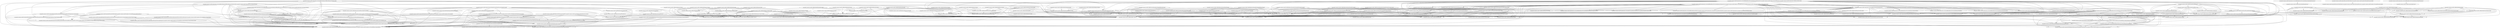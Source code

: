 digraph G {
  "org.apache.commons.math3.exception$NotStrictlyPositiveException#NotStrictlyPositiveException(java.lang.Number)" -> "org.apache.commons.math3.exception$MathIllegalArgumentException#MathIllegalArgumentException(org.apache.commons.math3.exception.util.Localizable,java.lang.Object[])";
  "org.apache.commons.math3.exception$NotStrictlyPositiveException#NotStrictlyPositiveException(java.lang.Number)" -> "org.apache.commons.math3.exception$NumberIsTooSmallException#NumberIsTooSmallException(java.lang.Number,java.lang.Number,boolean)";
  "org.apache.commons.math3.exception$NotStrictlyPositiveException#NotStrictlyPositiveException(java.lang.Number)" -> "org.apache.commons.math3.exception$NumberIsTooSmallException#NumberIsTooSmallException(org.apache.commons.math3.exception.util.Localizable,java.lang.Number,java.lang.Number,boolean)";
  "org.apache.commons.math3.exception$NotStrictlyPositiveException#NotStrictlyPositiveException(java.lang.Number)" -> "org.apache.commons.math3.exception$MathIllegalNumberException#MathIllegalNumberException(org.apache.commons.math3.exception.util.Localizable,java.lang.Number,java.lang.Object[])";
  "org.apache.commons.math3.exception$NumberIsTooSmallException#NumberIsTooSmallException(java.lang.Number,java.lang.Number,boolean)" -> "org.apache.commons.math3.exception$MathIllegalArgumentException#MathIllegalArgumentException(org.apache.commons.math3.exception.util.Localizable,java.lang.Object[])";
  "org.apache.commons.math3.exception$NumberIsTooSmallException#NumberIsTooSmallException(java.lang.Number,java.lang.Number,boolean)" -> "org.apache.commons.math3.exception$NumberIsTooSmallException#NumberIsTooSmallException(org.apache.commons.math3.exception.util.Localizable,java.lang.Number,java.lang.Number,boolean)";
  "org.apache.commons.math3.exception$NumberIsTooSmallException#NumberIsTooSmallException(java.lang.Number,java.lang.Number,boolean)" -> "org.apache.commons.math3.exception$MathIllegalNumberException#MathIllegalNumberException(org.apache.commons.math3.exception.util.Localizable,java.lang.Number,java.lang.Object[])";
  "org.apache.commons.math3.exception$NumberIsTooSmallException#NumberIsTooSmallException(org.apache.commons.math3.exception.util.Localizable,java.lang.Number,java.lang.Number,boolean)" -> "org.apache.commons.math3.exception$MathIllegalArgumentException#MathIllegalArgumentException(org.apache.commons.math3.exception.util.Localizable,java.lang.Object[])";
  "org.apache.commons.math3.exception$NumberIsTooSmallException#NumberIsTooSmallException(org.apache.commons.math3.exception.util.Localizable,java.lang.Number,java.lang.Number,boolean)" -> "org.apache.commons.math3.exception$MathIllegalNumberException#MathIllegalNumberException(org.apache.commons.math3.exception.util.Localizable,java.lang.Number,java.lang.Object[])";
  "org.apache.commons.math3.exception$MathIllegalNumberException#MathIllegalNumberException(org.apache.commons.math3.exception.util.Localizable,java.lang.Number,java.lang.Object[])" -> "org.apache.commons.math3.exception$MathIllegalArgumentException#MathIllegalArgumentException(org.apache.commons.math3.exception.util.Localizable,java.lang.Object[])";
  "org.apache.commons.math3.util$FastMath#asin(double)" -> "org.apache.commons.math3.util$FastMath#sqrt(double)";
  "org.apache.commons.math3.util$FastMath#asin(double)" -> "org.apache.commons.math3.util$FastMath#copySign(double,double)";
  "org.apache.commons.math3.util$FastMath#asin(double)" -> "org.apache.commons.math3.util$FastMath#<clinit>()";
  "org.apache.commons.math3.util$FastMath#asin(double)" -> "org.apache.commons.math3.util$FastMath#atan(double,double,boolean)";
  "org.apache.commons.math3.util$FastMath#atan(double,double,boolean)" -> "org.apache.commons.math3.util$FastMath#copySign(double,double)";
  "org.apache.commons.math3.util$FastMath#atan(double,double,boolean)" -> "org.apache.commons.math3.util$FastMath#<clinit>()";
  "org.apache.commons.math3.util$Incrementor#Incrementor()" -> "org.apache.commons.math3.exception$NullArgumentException#NullArgumentException(org.apache.commons.math3.exception.util.Localizable,java.lang.Object[])";
  "org.apache.commons.math3.util$Incrementor#Incrementor()" -> "org.apache.commons.math3.exception$MathIllegalArgumentException#MathIllegalArgumentException(org.apache.commons.math3.exception.util.Localizable,java.lang.Object[])";
  "org.apache.commons.math3.util$Incrementor#Incrementor()" -> "org.apache.commons.math3.util$Incrementor#Incrementor(int,org.apache.commons.math3.util.Incrementor$MaxCountExceededCallback)";
  "org.apache.commons.math3.util$Incrementor#Incrementor()" -> "org.apache.commons.math3.util$Incrementor#Incrementor(int)";
  "org.apache.commons.math3.util$Incrementor#Incrementor()" -> "org.apache.commons.math3.exception$NullArgumentException#NullArgumentException()";
  "org.apache.commons.math3.exception$NullArgumentException#NullArgumentException(org.apache.commons.math3.exception.util.Localizable,java.lang.Object[])" -> "org.apache.commons.math3.exception$MathIllegalArgumentException#MathIllegalArgumentException(org.apache.commons.math3.exception.util.Localizable,java.lang.Object[])";
  "org.apache.commons.math3.util$Incrementor#Incrementor(int,org.apache.commons.math3.util.Incrementor$MaxCountExceededCallback)" -> "org.apache.commons.math3.exception$NullArgumentException#NullArgumentException(org.apache.commons.math3.exception.util.Localizable,java.lang.Object[])";
  "org.apache.commons.math3.util$Incrementor#Incrementor(int,org.apache.commons.math3.util.Incrementor$MaxCountExceededCallback)" -> "org.apache.commons.math3.exception$MathIllegalArgumentException#MathIllegalArgumentException(org.apache.commons.math3.exception.util.Localizable,java.lang.Object[])";
  "org.apache.commons.math3.util$Incrementor#Incrementor(int,org.apache.commons.math3.util.Incrementor$MaxCountExceededCallback)" -> "org.apache.commons.math3.exception$NullArgumentException#NullArgumentException()";
  "org.apache.commons.math3.util$Incrementor#Incrementor(int)" -> "org.apache.commons.math3.util$Incrementor#Incrementor()";
  "org.apache.commons.math3.util$Incrementor#Incrementor(int)" -> "org.apache.commons.math3.exception$NullArgumentException#NullArgumentException(org.apache.commons.math3.exception.util.Localizable,java.lang.Object[])";
  "org.apache.commons.math3.util$Incrementor#Incrementor(int)" -> "org.apache.commons.math3.exception$MathIllegalArgumentException#MathIllegalArgumentException(org.apache.commons.math3.exception.util.Localizable,java.lang.Object[])";
  "org.apache.commons.math3.util$Incrementor#Incrementor(int)" -> "org.apache.commons.math3.util$Incrementor#Incrementor(int,org.apache.commons.math3.util.Incrementor$MaxCountExceededCallback)";
  "org.apache.commons.math3.util$Incrementor#Incrementor(int)" -> "org.apache.commons.math3.exception$NullArgumentException#NullArgumentException()";
  "org.apache.commons.math3.exception$NullArgumentException#NullArgumentException()" -> "org.apache.commons.math3.exception$NullArgumentException#NullArgumentException(org.apache.commons.math3.exception.util.Localizable,java.lang.Object[])";
  "org.apache.commons.math3.exception$NullArgumentException#NullArgumentException()" -> "org.apache.commons.math3.exception$MathIllegalArgumentException#MathIllegalArgumentException(org.apache.commons.math3.exception.util.Localizable,java.lang.Object[])";
  "org.apache.commons.math3.util$MathArrays#checkOrder(double[],org.apache.commons.math3.util.MathArrays$OrderDirection,boolean,boolean)" -> "org.apache.commons.math3.exception$MathIllegalArgumentException#MathIllegalArgumentException(org.apache.commons.math3.exception.util.Localizable,java.lang.Object[])";
  "org.apache.commons.math3.util$MathArrays#checkOrder(double[],org.apache.commons.math3.util.MathArrays$OrderDirection,boolean,boolean)" -> "org.apache.commons.math3.util$MathArrays$OrderDirection#<clinit>()";
  "org.apache.commons.math3.util$MathArrays#checkOrder(double[],org.apache.commons.math3.util.MathArrays$OrderDirection,boolean,boolean)" -> "org.apache.commons.math3.exception$NonMonotonicSequenceException#NonMonotonicSequenceException(java.lang.Number,java.lang.Number,int,org.apache.commons.math3.util.MathArrays$OrderDirection,boolean)";
  "org.apache.commons.math3.util$MathArrays#checkOrder(double[],org.apache.commons.math3.util.MathArrays$OrderDirection,boolean,boolean)" -> "org.apache.commons.math3.exception$MathIllegalNumberException#MathIllegalNumberException(org.apache.commons.math3.exception.util.Localizable,java.lang.Number,java.lang.Object[])";
  "org.apache.commons.math3.util$MathArrays#checkOrder(double[],org.apache.commons.math3.util.MathArrays$OrderDirection,boolean,boolean)" -> "org.apache.commons.math3.util$MathArrays$OrderDirection#MathArrays$OrderDirection(java.lang.String,int)";
  "org.apache.commons.math3.util$MathArrays$OrderDirection#<clinit>()" -> "org.apache.commons.math3.util$MathArrays$OrderDirection#MathArrays$OrderDirection(java.lang.String,int)";
  "org.apache.commons.math3.exception$NonMonotonicSequenceException#NonMonotonicSequenceException(java.lang.Number,java.lang.Number,int,org.apache.commons.math3.util.MathArrays$OrderDirection,boolean)" -> "org.apache.commons.math3.exception$MathIllegalArgumentException#MathIllegalArgumentException(org.apache.commons.math3.exception.util.Localizable,java.lang.Object[])";
  "org.apache.commons.math3.exception$NonMonotonicSequenceException#NonMonotonicSequenceException(java.lang.Number,java.lang.Number,int,org.apache.commons.math3.util.MathArrays$OrderDirection,boolean)" -> "org.apache.commons.math3.util$MathArrays$OrderDirection#<clinit>()";
  "org.apache.commons.math3.exception$NonMonotonicSequenceException#NonMonotonicSequenceException(java.lang.Number,java.lang.Number,int,org.apache.commons.math3.util.MathArrays$OrderDirection,boolean)" -> "org.apache.commons.math3.exception$MathIllegalNumberException#MathIllegalNumberException(org.apache.commons.math3.exception.util.Localizable,java.lang.Number,java.lang.Object[])";
  "org.apache.commons.math3.exception$NonMonotonicSequenceException#NonMonotonicSequenceException(java.lang.Number,java.lang.Number,int,org.apache.commons.math3.util.MathArrays$OrderDirection,boolean)" -> "org.apache.commons.math3.util$MathArrays$OrderDirection#MathArrays$OrderDirection(java.lang.String,int)";
  "org.apache.commons.math3.util$FastMath#atan(double)" -> "org.apache.commons.math3.util$FastMath#copySign(double,double)";
  "org.apache.commons.math3.util$FastMath#atan(double)" -> "org.apache.commons.math3.util$FastMath#<clinit>()";
  "org.apache.commons.math3.util$FastMath#atan(double)" -> "org.apache.commons.math3.util$FastMath#atan(double,double,boolean)";
  "org.apache.commons.math3.optimization.univariate$BaseAbstractUnivariateOptimizer#computeObjectiveValue(double)" -> "org.apache.commons.math3.exception$MathIllegalStateException#getContext()";
  "org.apache.commons.math3.optimization.univariate$BaseAbstractUnivariateOptimizer#computeObjectiveValue(double)" -> "org.apache.commons.math3.util$Incrementor#incrementCount()";
  "org.apache.commons.math3.optimization.univariate$BaseAbstractUnivariateOptimizer#computeObjectiveValue(double)" -> "org.apache.commons.math3.exception$MaxCountExceededException#MaxCountExceededException(org.apache.commons.math3.exception.util.Localizable,java.lang.Number,java.lang.Object[])";
  "org.apache.commons.math3.optimization.univariate$BaseAbstractUnivariateOptimizer#computeObjectiveValue(double)" -> "org.apache.commons.math3.exception$TooManyEvaluationsException#TooManyEvaluationsException(java.lang.Number)";
  "org.apache.commons.math3.optimization.univariate$BaseAbstractUnivariateOptimizer#computeObjectiveValue(double)" -> "org.apache.commons.math3.exception$MathIllegalStateException#MathIllegalStateException()";
  "org.apache.commons.math3.optimization.univariate$BaseAbstractUnivariateOptimizer#computeObjectiveValue(double)" -> "org.apache.commons.math3.exception$MaxCountExceededException#MaxCountExceededException(java.lang.Number)";
  "org.apache.commons.math3.optimization.univariate$BaseAbstractUnivariateOptimizer#computeObjectiveValue(double)" -> "org.apache.commons.math3.exception$MathIllegalStateException#MathIllegalStateException(org.apache.commons.math3.exception.util.Localizable,java.lang.Object[])";
  "org.apache.commons.math3.optimization.univariate$BaseAbstractUnivariateOptimizer#computeObjectiveValue(double)" -> "org.apache.commons.math3.analysis.function$StepFunction#value(double)";
  "org.apache.commons.math3.optimization.univariate$BaseAbstractUnivariateOptimizer#computeObjectiveValue(double)" -> "org.apache.commons.math3.exception$MaxCountExceededException#getMax()";
  "org.apache.commons.math3.exception$MaxCountExceededException#MaxCountExceededException(org.apache.commons.math3.exception.util.Localizable,java.lang.Number,java.lang.Object[])" -> "org.apache.commons.math3.exception$MathIllegalStateException#getContext()";
  "org.apache.commons.math3.exception$MaxCountExceededException#MaxCountExceededException(org.apache.commons.math3.exception.util.Localizable,java.lang.Number,java.lang.Object[])" -> "org.apache.commons.math3.exception$MathIllegalStateException#MathIllegalStateException()";
  "org.apache.commons.math3.exception$MaxCountExceededException#MaxCountExceededException(org.apache.commons.math3.exception.util.Localizable,java.lang.Number,java.lang.Object[])" -> "org.apache.commons.math3.exception$MathIllegalStateException#MathIllegalStateException(org.apache.commons.math3.exception.util.Localizable,java.lang.Object[])";
  "org.apache.commons.math3.exception$TooManyEvaluationsException#TooManyEvaluationsException(java.lang.Number)" -> "org.apache.commons.math3.exception$MathIllegalStateException#getContext()";
  "org.apache.commons.math3.exception$TooManyEvaluationsException#TooManyEvaluationsException(java.lang.Number)" -> "org.apache.commons.math3.exception$MaxCountExceededException#MaxCountExceededException(org.apache.commons.math3.exception.util.Localizable,java.lang.Number,java.lang.Object[])";
  "org.apache.commons.math3.exception$TooManyEvaluationsException#TooManyEvaluationsException(java.lang.Number)" -> "org.apache.commons.math3.exception$MathIllegalStateException#MathIllegalStateException()";
  "org.apache.commons.math3.exception$TooManyEvaluationsException#TooManyEvaluationsException(java.lang.Number)" -> "org.apache.commons.math3.exception$MaxCountExceededException#MaxCountExceededException(java.lang.Number)";
  "org.apache.commons.math3.exception$TooManyEvaluationsException#TooManyEvaluationsException(java.lang.Number)" -> "org.apache.commons.math3.exception$MathIllegalStateException#MathIllegalStateException(org.apache.commons.math3.exception.util.Localizable,java.lang.Object[])";
  "org.apache.commons.math3.exception$MathIllegalStateException#MathIllegalStateException()" -> "org.apache.commons.math3.exception$MathIllegalStateException#MathIllegalStateException(org.apache.commons.math3.exception.util.Localizable,java.lang.Object[])";
  "org.apache.commons.math3.exception$MaxCountExceededException#MaxCountExceededException(java.lang.Number)" -> "org.apache.commons.math3.exception$MathIllegalStateException#getContext()";
  "org.apache.commons.math3.exception$MaxCountExceededException#MaxCountExceededException(java.lang.Number)" -> "org.apache.commons.math3.exception$MaxCountExceededException#MaxCountExceededException(org.apache.commons.math3.exception.util.Localizable,java.lang.Number,java.lang.Object[])";
  "org.apache.commons.math3.exception$MaxCountExceededException#MaxCountExceededException(java.lang.Number)" -> "org.apache.commons.math3.exception$MathIllegalStateException#MathIllegalStateException()";
  "org.apache.commons.math3.exception$MaxCountExceededException#MaxCountExceededException(java.lang.Number)" -> "org.apache.commons.math3.exception$MathIllegalStateException#MathIllegalStateException(org.apache.commons.math3.exception.util.Localizable,java.lang.Object[])";
  "org.apache.commons.math3.util$FastMath#log(double)" -> "org.apache.commons.math3.util$FastMath$lnMant#<clinit>()";
  "org.apache.commons.math3.util$FastMath#log(double)" -> "org.apache.commons.math3.util$FastMath#log(double,double[])";
  "org.apache.commons.math3.util$FastMath#log(double)" -> "org.apache.commons.math3.util$FastMath#<clinit>()";
  "org.apache.commons.math3.util$FastMath#log(double,double[])" -> "org.apache.commons.math3.util$FastMath$lnMant#<clinit>()";
  "org.apache.commons.math3.util$FastMath#log(double,double[])" -> "org.apache.commons.math3.util$FastMath#<clinit>()";
  "org.apache.commons.math3.util$FastMath#pow(double,double)" -> "org.apache.commons.math3.util$FastMath$lnMant#<clinit>()";
  "org.apache.commons.math3.util$FastMath#pow(double,double)" -> "org.apache.commons.math3.util$FastMath#log(double,double[])";
  "org.apache.commons.math3.util$FastMath#pow(double,double)" -> "org.apache.commons.math3.util$FastMath$ExpFracTable#<clinit>()";
  "org.apache.commons.math3.util$FastMath#pow(double,double)" -> "org.apache.commons.math3.util$FastMath#exp(double,double,double[])";
  "org.apache.commons.math3.util$FastMath#pow(double,double)" -> "org.apache.commons.math3.util$FastMath$ExpIntTable#<clinit>()";
  "org.apache.commons.math3.util$FastMath#pow(double,double)" -> "org.apache.commons.math3.util$FastMath#<clinit>()";
  "org.apache.commons.math3.util$FastMath#exp(double,double,double[])" -> "org.apache.commons.math3.util$FastMath$ExpFracTable#<clinit>()";
  "org.apache.commons.math3.util$FastMath#exp(double,double,double[])" -> "org.apache.commons.math3.util$FastMath$ExpIntTable#<clinit>()";
  "org.apache.commons.math3.util$FastMath#exp(double,double,double[])" -> "org.apache.commons.math3.util$FastMath#<clinit>()";
  "org.apache.commons.math3.util$MathArrays#copyOf(double[])" -> "org.apache.commons.math3.util$FastMath#min(int,int)";
  "org.apache.commons.math3.util$MathArrays#copyOf(double[])" -> "org.apache.commons.math3.util$MathArrays#copyOf(double[],int)";
  "org.apache.commons.math3.util$MathArrays#copyOf(double[])" -> "org.apache.commons.math3.util$FastMath#<clinit>()";
  "org.apache.commons.math3.util$MathArrays#copyOf(double[],int)" -> "org.apache.commons.math3.util$FastMath#min(int,int)";
  "org.apache.commons.math3.util$MathArrays#copyOf(double[],int)" -> "org.apache.commons.math3.util$FastMath#<clinit>()";
  "org.apache.commons.math3.optimization.univariate$BaseAbstractUnivariateOptimizer#optimize(int,org.apache.commons.math3.analysis.UnivariateFunction,org.apache.commons.math3.optimization.GoalType,double,double,double)" -> "org.apache.commons.math3.exception$MathIllegalStateException#getContext()";
  "org.apache.commons.math3.optimization.univariate$BaseAbstractUnivariateOptimizer#optimize(int,org.apache.commons.math3.analysis.UnivariateFunction,org.apache.commons.math3.optimization.GoalType,double,double,double)" -> "org.apache.commons.math3.optimization.univariate$BaseAbstractUnivariateOptimizer#computeObjectiveValue(double)";
  "org.apache.commons.math3.optimization.univariate$BaseAbstractUnivariateOptimizer#optimize(int,org.apache.commons.math3.analysis.UnivariateFunction,org.apache.commons.math3.optimization.GoalType,double,double,double)" -> "org.apache.commons.math3.optimization.univariate$UnivariatePointValuePair#UnivariatePointValuePair(double,double)";
  "org.apache.commons.math3.optimization.univariate$BaseAbstractUnivariateOptimizer#optimize(int,org.apache.commons.math3.analysis.UnivariateFunction,org.apache.commons.math3.optimization.GoalType,double,double,double)" -> "org.apache.commons.math3.exception$NullArgumentException#NullArgumentException(org.apache.commons.math3.exception.util.Localizable,java.lang.Object[])";
  "org.apache.commons.math3.optimization.univariate$BaseAbstractUnivariateOptimizer#optimize(int,org.apache.commons.math3.analysis.UnivariateFunction,org.apache.commons.math3.optimization.GoalType,double,double,double)" -> "org.apache.commons.math3.exception$MathIllegalArgumentException#MathIllegalArgumentException(org.apache.commons.math3.exception.util.Localizable,java.lang.Object[])";
  "org.apache.commons.math3.optimization.univariate$BaseAbstractUnivariateOptimizer#optimize(int,org.apache.commons.math3.analysis.UnivariateFunction,org.apache.commons.math3.optimization.GoalType,double,double,double)" -> "org.apache.commons.math3.util$Incrementor#incrementCount()";
  "org.apache.commons.math3.optimization.univariate$BaseAbstractUnivariateOptimizer#optimize(int,org.apache.commons.math3.analysis.UnivariateFunction,org.apache.commons.math3.optimization.GoalType,double,double,double)" -> "org.apache.commons.math3.exception$MaxCountExceededException#MaxCountExceededException(org.apache.commons.math3.exception.util.Localizable,java.lang.Number,java.lang.Object[])";
  "org.apache.commons.math3.optimization.univariate$BaseAbstractUnivariateOptimizer#optimize(int,org.apache.commons.math3.analysis.UnivariateFunction,org.apache.commons.math3.optimization.GoalType,double,double,double)" -> "org.apache.commons.math3.optimization.univariate$BrentOptimizer#best(org.apache.commons.math3.optimization.univariate.UnivariatePointValuePair,org.apache.commons.math3.optimization.univariate.UnivariatePointValuePair,boolean)";
  "org.apache.commons.math3.optimization.univariate$BaseAbstractUnivariateOptimizer#optimize(int,org.apache.commons.math3.analysis.UnivariateFunction,org.apache.commons.math3.optimization.GoalType,double,double,double)" -> "org.apache.commons.math3.util$Precision#equals(double,double)";
  "org.apache.commons.math3.optimization.univariate$BaseAbstractUnivariateOptimizer#optimize(int,org.apache.commons.math3.analysis.UnivariateFunction,org.apache.commons.math3.optimization.GoalType,double,double,double)" -> "org.apache.commons.math3.util$Precision#<clinit>()";
  "org.apache.commons.math3.optimization.univariate$BaseAbstractUnivariateOptimizer#optimize(int,org.apache.commons.math3.analysis.UnivariateFunction,org.apache.commons.math3.optimization.GoalType,double,double,double)" -> "org.apache.commons.math3.exception$TooManyEvaluationsException#TooManyEvaluationsException(java.lang.Number)";
  "org.apache.commons.math3.optimization.univariate$BaseAbstractUnivariateOptimizer#optimize(int,org.apache.commons.math3.analysis.UnivariateFunction,org.apache.commons.math3.optimization.GoalType,double,double,double)" -> "org.apache.commons.math3.util$Precision#equals(double,double,int)";
  "org.apache.commons.math3.optimization.univariate$BaseAbstractUnivariateOptimizer#optimize(int,org.apache.commons.math3.analysis.UnivariateFunction,org.apache.commons.math3.optimization.GoalType,double,double,double)" -> "org.apache.commons.math3.exception$MathIllegalStateException#MathIllegalStateException()";
  "org.apache.commons.math3.optimization.univariate$BaseAbstractUnivariateOptimizer#optimize(int,org.apache.commons.math3.analysis.UnivariateFunction,org.apache.commons.math3.optimization.GoalType,double,double,double)" -> "org.apache.commons.math3.optimization.univariate$BaseAbstractUnivariateOptimizer#getGoalType()";
  "org.apache.commons.math3.optimization.univariate$BaseAbstractUnivariateOptimizer#optimize(int,org.apache.commons.math3.analysis.UnivariateFunction,org.apache.commons.math3.optimization.GoalType,double,double,double)" -> "org.apache.commons.math3.util$FastMath#sqrt(double)";
  "org.apache.commons.math3.optimization.univariate$BaseAbstractUnivariateOptimizer#optimize(int,org.apache.commons.math3.analysis.UnivariateFunction,org.apache.commons.math3.optimization.GoalType,double,double,double)" -> "org.apache.commons.math3.util$FastMath#ulp(double)";
  "org.apache.commons.math3.optimization.univariate$BaseAbstractUnivariateOptimizer#optimize(int,org.apache.commons.math3.analysis.UnivariateFunction,org.apache.commons.math3.optimization.GoalType,double,double,double)" -> "org.apache.commons.math3.optimization.univariate$BaseAbstractUnivariateOptimizer#getMin()";
  "org.apache.commons.math3.optimization.univariate$BaseAbstractUnivariateOptimizer#optimize(int,org.apache.commons.math3.analysis.UnivariateFunction,org.apache.commons.math3.optimization.GoalType,double,double,double)" -> "org.apache.commons.math3.util$Incrementor#resetCount()";
  "org.apache.commons.math3.optimization.univariate$BaseAbstractUnivariateOptimizer#optimize(int,org.apache.commons.math3.analysis.UnivariateFunction,org.apache.commons.math3.optimization.GoalType,double,double,double)" -> "org.apache.commons.math3.optimization.univariate$BaseAbstractUnivariateOptimizer#getStartValue()";
  "org.apache.commons.math3.optimization.univariate$BaseAbstractUnivariateOptimizer#optimize(int,org.apache.commons.math3.analysis.UnivariateFunction,org.apache.commons.math3.optimization.GoalType,double,double,double)" -> "org.apache.commons.math3.util$FastMath#abs(long)";
  "org.apache.commons.math3.optimization.univariate$BaseAbstractUnivariateOptimizer#optimize(int,org.apache.commons.math3.analysis.UnivariateFunction,org.apache.commons.math3.optimization.GoalType,double,double,double)" -> "org.apache.commons.math3.exception$MaxCountExceededException#MaxCountExceededException(java.lang.Number)";
  "org.apache.commons.math3.optimization.univariate$BaseAbstractUnivariateOptimizer#optimize(int,org.apache.commons.math3.analysis.UnivariateFunction,org.apache.commons.math3.optimization.GoalType,double,double,double)" -> "org.apache.commons.math3.optimization.univariate$BaseAbstractUnivariateOptimizer#getMax()";
  "org.apache.commons.math3.optimization.univariate$BaseAbstractUnivariateOptimizer#optimize(int,org.apache.commons.math3.analysis.UnivariateFunction,org.apache.commons.math3.optimization.GoalType,double,double,double)" -> "org.apache.commons.math3.exception$MathIllegalStateException#MathIllegalStateException(org.apache.commons.math3.exception.util.Localizable,java.lang.Object[])";
  "org.apache.commons.math3.optimization.univariate$BaseAbstractUnivariateOptimizer#optimize(int,org.apache.commons.math3.analysis.UnivariateFunction,org.apache.commons.math3.optimization.GoalType,double,double,double)" -> "org.apache.commons.math3.optimization.univariate$UnivariatePointValuePair#getValue()";
  "org.apache.commons.math3.optimization.univariate$BaseAbstractUnivariateOptimizer#optimize(int,org.apache.commons.math3.analysis.UnivariateFunction,org.apache.commons.math3.optimization.GoalType,double,double,double)" -> "org.apache.commons.math3.util$Incrementor#setMaximalCount(int)";
  "org.apache.commons.math3.optimization.univariate$BaseAbstractUnivariateOptimizer#optimize(int,org.apache.commons.math3.analysis.UnivariateFunction,org.apache.commons.math3.optimization.GoalType,double,double,double)" -> "org.apache.commons.math3.optimization$GoalType#GoalType(java.lang.String,int)";
  "org.apache.commons.math3.optimization.univariate$BaseAbstractUnivariateOptimizer#optimize(int,org.apache.commons.math3.analysis.UnivariateFunction,org.apache.commons.math3.optimization.GoalType,double,double,double)" -> "org.apache.commons.math3.util$FastMath#abs(double)";
  "org.apache.commons.math3.optimization.univariate$BaseAbstractUnivariateOptimizer#optimize(int,org.apache.commons.math3.analysis.UnivariateFunction,org.apache.commons.math3.optimization.GoalType,double,double,double)" -> "org.apache.commons.math3.analysis.function$StepFunction#value(double)";
  "org.apache.commons.math3.optimization.univariate$BaseAbstractUnivariateOptimizer#optimize(int,org.apache.commons.math3.analysis.UnivariateFunction,org.apache.commons.math3.optimization.GoalType,double,double,double)" -> "org.apache.commons.math3.optimization.univariate$BaseAbstractUnivariateOptimizer#getConvergenceChecker()";
  "org.apache.commons.math3.optimization.univariate$BaseAbstractUnivariateOptimizer#optimize(int,org.apache.commons.math3.analysis.UnivariateFunction,org.apache.commons.math3.optimization.GoalType,double,double,double)" -> "org.apache.commons.math3.util$FastMath#<clinit>()";
  "org.apache.commons.math3.optimization.univariate$BaseAbstractUnivariateOptimizer#optimize(int,org.apache.commons.math3.analysis.UnivariateFunction,org.apache.commons.math3.optimization.GoalType,double,double,double)" -> "org.apache.commons.math3.optimization$GoalType#<clinit>()";
  "org.apache.commons.math3.optimization.univariate$BaseAbstractUnivariateOptimizer#optimize(int,org.apache.commons.math3.analysis.UnivariateFunction,org.apache.commons.math3.optimization.GoalType,double,double,double)" -> "org.apache.commons.math3.exception$MaxCountExceededException#getMax()";
  "org.apache.commons.math3.optimization.univariate$BaseAbstractUnivariateOptimizer#optimize(int,org.apache.commons.math3.analysis.UnivariateFunction,org.apache.commons.math3.optimization.GoalType,double,double,double)" -> "org.apache.commons.math3.optimization.univariate$BrentOptimizer#<clinit>()";
  "org.apache.commons.math3.optimization.univariate$BaseAbstractUnivariateOptimizer#optimize(int,org.apache.commons.math3.analysis.UnivariateFunction,org.apache.commons.math3.optimization.GoalType,double,double,double)" -> "org.apache.commons.math3.exception$NullArgumentException#NullArgumentException()";
  "org.apache.commons.math3.optimization.univariate$BaseAbstractUnivariateOptimizer#optimize(int,org.apache.commons.math3.analysis.UnivariateFunction,org.apache.commons.math3.optimization.GoalType,double,double,double)" -> "org.apache.commons.math3.optimization.univariate$BrentOptimizer#doOptimize()";
  "org.apache.commons.math3.optimization.univariate$BrentOptimizer#best(org.apache.commons.math3.optimization.univariate.UnivariatePointValuePair,org.apache.commons.math3.optimization.univariate.UnivariatePointValuePair,boolean)" -> "org.apache.commons.math3.optimization.univariate$UnivariatePointValuePair#getValue()";
  "org.apache.commons.math3.util$Precision#equals(double,double)" -> "org.apache.commons.math3.util$Precision#<clinit>()";
  "org.apache.commons.math3.util$Precision#equals(double,double)" -> "org.apache.commons.math3.util$Precision#equals(double,double,int)";
  "org.apache.commons.math3.util$Precision#equals(double,double)" -> "org.apache.commons.math3.util$FastMath#abs(long)";
  "org.apache.commons.math3.util$Precision#equals(double,double)" -> "org.apache.commons.math3.util$FastMath#<clinit>()";
  "org.apache.commons.math3.util$Precision#equals(double,double,int)" -> "org.apache.commons.math3.util$FastMath#abs(long)";
  "org.apache.commons.math3.util$Precision#equals(double,double,int)" -> "org.apache.commons.math3.util$FastMath#<clinit>()";
  "org.apache.commons.math3.util$FastMath#ulp(double)" -> "org.apache.commons.math3.util$FastMath#abs(double)";
  "org.apache.commons.math3.util$FastMath#ulp(double)" -> "org.apache.commons.math3.util$FastMath#<clinit>()";
  "org.apache.commons.math3.optimization$GoalType#<clinit>()" -> "org.apache.commons.math3.optimization$GoalType#GoalType(java.lang.String,int)";
  "org.apache.commons.math3.optimization.univariate$BrentOptimizer#<clinit>()" -> "org.apache.commons.math3.util$FastMath#sqrt(double)";
  "org.apache.commons.math3.optimization.univariate$BrentOptimizer#<clinit>()" -> "org.apache.commons.math3.util$FastMath#ulp(double)";
  "org.apache.commons.math3.optimization.univariate$BrentOptimizer#<clinit>()" -> "org.apache.commons.math3.util$FastMath#abs(double)";
  "org.apache.commons.math3.optimization.univariate$BrentOptimizer#<clinit>()" -> "org.apache.commons.math3.util$FastMath#<clinit>()";
  "org.apache.commons.math3.optimization.univariate$BrentOptimizer#doOptimize()" -> "org.apache.commons.math3.exception$MathIllegalStateException#getContext()";
  "org.apache.commons.math3.optimization.univariate$BrentOptimizer#doOptimize()" -> "org.apache.commons.math3.optimization.univariate$BaseAbstractUnivariateOptimizer#computeObjectiveValue(double)";
  "org.apache.commons.math3.optimization.univariate$BrentOptimizer#doOptimize()" -> "org.apache.commons.math3.optimization.univariate$UnivariatePointValuePair#UnivariatePointValuePair(double,double)";
  "org.apache.commons.math3.optimization.univariate$BrentOptimizer#doOptimize()" -> "org.apache.commons.math3.util$Incrementor#incrementCount()";
  "org.apache.commons.math3.optimization.univariate$BrentOptimizer#doOptimize()" -> "org.apache.commons.math3.exception$MaxCountExceededException#MaxCountExceededException(org.apache.commons.math3.exception.util.Localizable,java.lang.Number,java.lang.Object[])";
  "org.apache.commons.math3.optimization.univariate$BrentOptimizer#doOptimize()" -> "org.apache.commons.math3.optimization.univariate$BrentOptimizer#best(org.apache.commons.math3.optimization.univariate.UnivariatePointValuePair,org.apache.commons.math3.optimization.univariate.UnivariatePointValuePair,boolean)";
  "org.apache.commons.math3.optimization.univariate$BrentOptimizer#doOptimize()" -> "org.apache.commons.math3.util$Precision#equals(double,double)";
  "org.apache.commons.math3.optimization.univariate$BrentOptimizer#doOptimize()" -> "org.apache.commons.math3.util$Precision#<clinit>()";
  "org.apache.commons.math3.optimization.univariate$BrentOptimizer#doOptimize()" -> "org.apache.commons.math3.exception$TooManyEvaluationsException#TooManyEvaluationsException(java.lang.Number)";
  "org.apache.commons.math3.optimization.univariate$BrentOptimizer#doOptimize()" -> "org.apache.commons.math3.util$Precision#equals(double,double,int)";
  "org.apache.commons.math3.optimization.univariate$BrentOptimizer#doOptimize()" -> "org.apache.commons.math3.exception$MathIllegalStateException#MathIllegalStateException()";
  "org.apache.commons.math3.optimization.univariate$BrentOptimizer#doOptimize()" -> "org.apache.commons.math3.optimization.univariate$BaseAbstractUnivariateOptimizer#getGoalType()";
  "org.apache.commons.math3.optimization.univariate$BrentOptimizer#doOptimize()" -> "org.apache.commons.math3.util$FastMath#sqrt(double)";
  "org.apache.commons.math3.optimization.univariate$BrentOptimizer#doOptimize()" -> "org.apache.commons.math3.util$FastMath#ulp(double)";
  "org.apache.commons.math3.optimization.univariate$BrentOptimizer#doOptimize()" -> "org.apache.commons.math3.optimization.univariate$BaseAbstractUnivariateOptimizer#getMin()";
  "org.apache.commons.math3.optimization.univariate$BrentOptimizer#doOptimize()" -> "org.apache.commons.math3.optimization.univariate$BaseAbstractUnivariateOptimizer#getStartValue()";
  "org.apache.commons.math3.optimization.univariate$BrentOptimizer#doOptimize()" -> "org.apache.commons.math3.util$FastMath#abs(long)";
  "org.apache.commons.math3.optimization.univariate$BrentOptimizer#doOptimize()" -> "org.apache.commons.math3.exception$MaxCountExceededException#MaxCountExceededException(java.lang.Number)";
  "org.apache.commons.math3.optimization.univariate$BrentOptimizer#doOptimize()" -> "org.apache.commons.math3.optimization.univariate$BaseAbstractUnivariateOptimizer#getMax()";
  "org.apache.commons.math3.optimization.univariate$BrentOptimizer#doOptimize()" -> "org.apache.commons.math3.exception$MathIllegalStateException#MathIllegalStateException(org.apache.commons.math3.exception.util.Localizable,java.lang.Object[])";
  "org.apache.commons.math3.optimization.univariate$BrentOptimizer#doOptimize()" -> "org.apache.commons.math3.optimization.univariate$UnivariatePointValuePair#getValue()";
  "org.apache.commons.math3.optimization.univariate$BrentOptimizer#doOptimize()" -> "org.apache.commons.math3.optimization$GoalType#GoalType(java.lang.String,int)";
  "org.apache.commons.math3.optimization.univariate$BrentOptimizer#doOptimize()" -> "org.apache.commons.math3.util$FastMath#abs(double)";
  "org.apache.commons.math3.optimization.univariate$BrentOptimizer#doOptimize()" -> "org.apache.commons.math3.analysis.function$StepFunction#value(double)";
  "org.apache.commons.math3.optimization.univariate$BrentOptimizer#doOptimize()" -> "org.apache.commons.math3.optimization.univariate$BaseAbstractUnivariateOptimizer#getConvergenceChecker()";
  "org.apache.commons.math3.optimization.univariate$BrentOptimizer#doOptimize()" -> "org.apache.commons.math3.util$FastMath#<clinit>()";
  "org.apache.commons.math3.optimization.univariate$BrentOptimizer#doOptimize()" -> "org.apache.commons.math3.optimization$GoalType#<clinit>()";
  "org.apache.commons.math3.optimization.univariate$BrentOptimizer#doOptimize()" -> "org.apache.commons.math3.exception$MaxCountExceededException#getMax()";
  "org.apache.commons.math3.optimization.univariate$BrentOptimizer#doOptimize()" -> "org.apache.commons.math3.optimization.univariate$BrentOptimizer#<clinit>()";
  "org.apache.commons.math3.optimization.univariate$BaseAbstractUnivariateOptimizer#getMaxEvaluations()" -> "org.apache.commons.math3.util$Incrementor#getMaximalCount()";
  "org.apache.commons.math3.util$MathArrays#copyOf(int[])" -> "org.apache.commons.math3.util$FastMath#min(int,int)";
  "org.apache.commons.math3.util$MathArrays#copyOf(int[])" -> "org.apache.commons.math3.util$MathArrays#copyOf(int[],int)";
  "org.apache.commons.math3.util$MathArrays#copyOf(int[])" -> "org.apache.commons.math3.util$FastMath#<clinit>()";
  "org.apache.commons.math3.util$MathArrays#copyOf(int[],int)" -> "org.apache.commons.math3.util$FastMath#min(int,int)";
  "org.apache.commons.math3.util$MathArrays#copyOf(int[],int)" -> "org.apache.commons.math3.util$FastMath#<clinit>()";
  "org.apache.commons.math3.exception$NumberIsTooLargeException#NumberIsTooLargeException(java.lang.Number,java.lang.Number,boolean)" -> "org.apache.commons.math3.exception$MathIllegalArgumentException#MathIllegalArgumentException(org.apache.commons.math3.exception.util.Localizable,java.lang.Object[])";
  "org.apache.commons.math3.exception$NumberIsTooLargeException#NumberIsTooLargeException(java.lang.Number,java.lang.Number,boolean)" -> "org.apache.commons.math3.exception$NumberIsTooLargeException#NumberIsTooLargeException(org.apache.commons.math3.exception.util.Localizable,java.lang.Number,java.lang.Number,boolean)";
  "org.apache.commons.math3.exception$NumberIsTooLargeException#NumberIsTooLargeException(java.lang.Number,java.lang.Number,boolean)" -> "org.apache.commons.math3.exception$MathIllegalNumberException#MathIllegalNumberException(org.apache.commons.math3.exception.util.Localizable,java.lang.Number,java.lang.Object[])";
  "org.apache.commons.math3.exception$NumberIsTooLargeException#NumberIsTooLargeException(org.apache.commons.math3.exception.util.Localizable,java.lang.Number,java.lang.Number,boolean)" -> "org.apache.commons.math3.exception$MathIllegalArgumentException#MathIllegalArgumentException(org.apache.commons.math3.exception.util.Localizable,java.lang.Object[])";
  "org.apache.commons.math3.exception$NumberIsTooLargeException#NumberIsTooLargeException(org.apache.commons.math3.exception.util.Localizable,java.lang.Number,java.lang.Number,boolean)" -> "org.apache.commons.math3.exception$MathIllegalNumberException#MathIllegalNumberException(org.apache.commons.math3.exception.util.Localizable,java.lang.Number,java.lang.Object[])";
  "org.apache.commons.math3.util$FastMath#toDegrees(double)" -> "org.apache.commons.math3.util$FastMath#doubleHighPart(double)";
  "org.apache.commons.math3.util$FastMath#toDegrees(double)" -> "org.apache.commons.math3.util$Precision#<clinit>()";
  "org.apache.commons.math3.util$FastMath#toDegrees(double)" -> "org.apache.commons.math3.util$FastMath#<clinit>()";
  "org.apache.commons.math3.util$FastMath#doubleHighPart(double)" -> "org.apache.commons.math3.util$Precision#<clinit>()";
  "org.apache.commons.math3.exception$DimensionMismatchException#DimensionMismatchException(int,int)" -> "org.apache.commons.math3.exception$MathIllegalArgumentException#MathIllegalArgumentException(org.apache.commons.math3.exception.util.Localizable,java.lang.Object[])";
  "org.apache.commons.math3.exception$DimensionMismatchException#DimensionMismatchException(int,int)" -> "org.apache.commons.math3.exception$MathIllegalNumberException#MathIllegalNumberException(org.apache.commons.math3.exception.util.Localizable,java.lang.Number,java.lang.Object[])";
  "org.apache.commons.math3.exception$DimensionMismatchException#DimensionMismatchException(int,int)" -> "org.apache.commons.math3.exception$DimensionMismatchException#DimensionMismatchException(org.apache.commons.math3.exception.util.Localizable,int,int)";
  "org.apache.commons.math3.exception$DimensionMismatchException#DimensionMismatchException(org.apache.commons.math3.exception.util.Localizable,int,int)" -> "org.apache.commons.math3.exception$MathIllegalArgumentException#MathIllegalArgumentException(org.apache.commons.math3.exception.util.Localizable,java.lang.Object[])";
  "org.apache.commons.math3.exception$DimensionMismatchException#DimensionMismatchException(org.apache.commons.math3.exception.util.Localizable,int,int)" -> "org.apache.commons.math3.exception$MathIllegalNumberException#MathIllegalNumberException(org.apache.commons.math3.exception.util.Localizable,java.lang.Number,java.lang.Object[])";
  "org.apache.commons.math3.util$Precision#round(double,int)" -> "org.apache.commons.math3.util$Precision#<clinit>()";
  "org.apache.commons.math3.util$Precision#round(double,int)" -> "org.apache.commons.math3.util$Precision#round(double,int,int)";
  "org.apache.commons.math3.util$MathArrays#distance1(int[],int[])" -> "org.apache.commons.math3.util$FastMath#abs(int)";
  "org.apache.commons.math3.util$MathArrays#distance1(int[],int[])" -> "org.apache.commons.math3.util$FastMath#<clinit>()";
  "org.apache.commons.math3.util$Precision#equalsIncludingNaN(double,double,double)" -> "org.apache.commons.math3.util$Precision#<clinit>()";
  "org.apache.commons.math3.util$Precision#equalsIncludingNaN(double,double,double)" -> "org.apache.commons.math3.util$Precision#equals(double,double,int)";
  "org.apache.commons.math3.util$Precision#equalsIncludingNaN(double,double,double)" -> "org.apache.commons.math3.util$Precision#equalsIncludingNaN(double,double)";
  "org.apache.commons.math3.util$Precision#equalsIncludingNaN(double,double,double)" -> "org.apache.commons.math3.util$FastMath#abs(long)";
  "org.apache.commons.math3.util$Precision#equalsIncludingNaN(double,double,double)" -> "org.apache.commons.math3.util$FastMath#abs(double)";
  "org.apache.commons.math3.util$Precision#equalsIncludingNaN(double,double,double)" -> "org.apache.commons.math3.util$FastMath#<clinit>()";
  "org.apache.commons.math3.util$Precision#equalsIncludingNaN(double,double)" -> "org.apache.commons.math3.util$Precision#<clinit>()";
  "org.apache.commons.math3.util$Precision#equalsIncludingNaN(double,double)" -> "org.apache.commons.math3.util$Precision#equals(double,double,int)";
  "org.apache.commons.math3.util$Precision#equalsIncludingNaN(double,double)" -> "org.apache.commons.math3.util$FastMath#abs(long)";
  "org.apache.commons.math3.util$Precision#equalsIncludingNaN(double,double)" -> "org.apache.commons.math3.util$FastMath#<clinit>()";
  "org.apache.commons.math3.util$MathArrays#checkOrder(double[])" -> "org.apache.commons.math3.util$MathArrays#checkOrder(double[],org.apache.commons.math3.util.MathArrays$OrderDirection,boolean,boolean)";
  "org.apache.commons.math3.util$MathArrays#checkOrder(double[])" -> "org.apache.commons.math3.exception$MathIllegalArgumentException#MathIllegalArgumentException(org.apache.commons.math3.exception.util.Localizable,java.lang.Object[])";
  "org.apache.commons.math3.util$MathArrays#checkOrder(double[])" -> "org.apache.commons.math3.util$MathArrays$OrderDirection#<clinit>()";
  "org.apache.commons.math3.util$MathArrays#checkOrder(double[])" -> "org.apache.commons.math3.exception$NonMonotonicSequenceException#NonMonotonicSequenceException(java.lang.Number,java.lang.Number,int,org.apache.commons.math3.util.MathArrays$OrderDirection,boolean)";
  "org.apache.commons.math3.util$MathArrays#checkOrder(double[])" -> "org.apache.commons.math3.exception$MathIllegalNumberException#MathIllegalNumberException(org.apache.commons.math3.exception.util.Localizable,java.lang.Number,java.lang.Object[])";
  "org.apache.commons.math3.util$MathArrays#checkOrder(double[])" -> "org.apache.commons.math3.util$MathArrays#checkOrder(double[],org.apache.commons.math3.util.MathArrays$OrderDirection,boolean)";
  "org.apache.commons.math3.util$MathArrays#checkOrder(double[])" -> "org.apache.commons.math3.util$MathArrays$OrderDirection#MathArrays$OrderDirection(java.lang.String,int)";
  "org.apache.commons.math3.util$MathArrays#checkOrder(double[],org.apache.commons.math3.util.MathArrays$OrderDirection,boolean)" -> "org.apache.commons.math3.util$MathArrays#checkOrder(double[],org.apache.commons.math3.util.MathArrays$OrderDirection,boolean,boolean)";
  "org.apache.commons.math3.util$MathArrays#checkOrder(double[],org.apache.commons.math3.util.MathArrays$OrderDirection,boolean)" -> "org.apache.commons.math3.exception$MathIllegalArgumentException#MathIllegalArgumentException(org.apache.commons.math3.exception.util.Localizable,java.lang.Object[])";
  "org.apache.commons.math3.util$MathArrays#checkOrder(double[],org.apache.commons.math3.util.MathArrays$OrderDirection,boolean)" -> "org.apache.commons.math3.util$MathArrays$OrderDirection#<clinit>()";
  "org.apache.commons.math3.util$MathArrays#checkOrder(double[],org.apache.commons.math3.util.MathArrays$OrderDirection,boolean)" -> "org.apache.commons.math3.exception$NonMonotonicSequenceException#NonMonotonicSequenceException(java.lang.Number,java.lang.Number,int,org.apache.commons.math3.util.MathArrays$OrderDirection,boolean)";
  "org.apache.commons.math3.util$MathArrays#checkOrder(double[],org.apache.commons.math3.util.MathArrays$OrderDirection,boolean)" -> "org.apache.commons.math3.exception$MathIllegalNumberException#MathIllegalNumberException(org.apache.commons.math3.exception.util.Localizable,java.lang.Number,java.lang.Object[])";
  "org.apache.commons.math3.util$MathArrays#checkOrder(double[],org.apache.commons.math3.util.MathArrays$OrderDirection,boolean)" -> "org.apache.commons.math3.util$MathArrays$OrderDirection#MathArrays$OrderDirection(java.lang.String,int)";
  "org.apache.commons.math3.util$MathArrays#distanceInf(double[],double[])" -> "org.apache.commons.math3.util$FastMath#max(double,double)";
  "org.apache.commons.math3.util$MathArrays#distanceInf(double[],double[])" -> "org.apache.commons.math3.util$FastMath#abs(double)";
  "org.apache.commons.math3.util$MathArrays#distanceInf(double[],double[])" -> "org.apache.commons.math3.util$FastMath#<clinit>()";
  "org.apache.commons.math3.util$FastMath#cbrt(double)" -> "org.apache.commons.math3.util$FastMath#<clinit>()";
  "org.apache.commons.math3.util$FastMath#nextUp(float)" -> "org.apache.commons.math3.util$FastMath#nextAfter(float,double)";
  "org.apache.commons.math3.util$FastMath#nextUp(float)" -> "org.apache.commons.math3.util$FastMath#<clinit>()";
  "org.apache.commons.math3.analysis$FunctionUtils#collector(org.apache.commons.math3.analysis.BivariateFunction,double)" -> "org.apache.commons.math3.analysis$FunctionUtils#collector(org.apache.commons.math3.analysis.BivariateFunction,org.apache.commons.math3.analysis.UnivariateFunction,double)";
  "org.apache.commons.math3.util$Precision#equals(double,double,double)" -> "org.apache.commons.math3.util$Precision#<clinit>()";
  "org.apache.commons.math3.util$Precision#equals(double,double,double)" -> "org.apache.commons.math3.util$Precision#equals(double,double,int)";
  "org.apache.commons.math3.util$Precision#equals(double,double,double)" -> "org.apache.commons.math3.util$FastMath#abs(long)";
  "org.apache.commons.math3.util$Precision#equals(double,double,double)" -> "org.apache.commons.math3.util$FastMath#abs(double)";
  "org.apache.commons.math3.util$Precision#equals(double,double,double)" -> "org.apache.commons.math3.util$FastMath#<clinit>()";
  "org.apache.commons.math3.optimization.univariate$BrentOptimizer#BrentOptimizer(double,double)" -> "org.apache.commons.math3.exception$NotStrictlyPositiveException#NotStrictlyPositiveException(java.lang.Number)";
  "org.apache.commons.math3.optimization.univariate$BrentOptimizer#BrentOptimizer(double,double)" -> "org.apache.commons.math3.util$Incrementor#Incrementor()";
  "org.apache.commons.math3.optimization.univariate$BrentOptimizer#BrentOptimizer(double,double)" -> "org.apache.commons.math3.exception$NullArgumentException#NullArgumentException(org.apache.commons.math3.exception.util.Localizable,java.lang.Object[])";
  "org.apache.commons.math3.optimization.univariate$BrentOptimizer#BrentOptimizer(double,double)" -> "org.apache.commons.math3.exception$MathIllegalArgumentException#MathIllegalArgumentException(org.apache.commons.math3.exception.util.Localizable,java.lang.Object[])";
  "org.apache.commons.math3.optimization.univariate$BrentOptimizer#BrentOptimizer(double,double)" -> "org.apache.commons.math3.util$FastMath#sqrt(double)";
  "org.apache.commons.math3.optimization.univariate$BrentOptimizer#BrentOptimizer(double,double)" -> "org.apache.commons.math3.util$FastMath#ulp(double)";
  "org.apache.commons.math3.optimization.univariate$BrentOptimizer#BrentOptimizer(double,double)" -> "org.apache.commons.math3.optimization.univariate$BaseAbstractUnivariateOptimizer#BaseAbstractUnivariateOptimizer(org.apache.commons.math3.optimization.ConvergenceChecker)";
  "org.apache.commons.math3.optimization.univariate$BrentOptimizer#BrentOptimizer(double,double)" -> "org.apache.commons.math3.exception$NumberIsTooSmallException#NumberIsTooSmallException(java.lang.Number,java.lang.Number,boolean)";
  "org.apache.commons.math3.optimization.univariate$BrentOptimizer#BrentOptimizer(double,double)" -> "org.apache.commons.math3.exception$NumberIsTooSmallException#NumberIsTooSmallException(org.apache.commons.math3.exception.util.Localizable,java.lang.Number,java.lang.Number,boolean)";
  "org.apache.commons.math3.optimization.univariate$BrentOptimizer#BrentOptimizer(double,double)" -> "org.apache.commons.math3.util$Incrementor#Incrementor(int,org.apache.commons.math3.util.Incrementor$MaxCountExceededCallback)";
  "org.apache.commons.math3.optimization.univariate$BrentOptimizer#BrentOptimizer(double,double)" -> "org.apache.commons.math3.util$Incrementor#Incrementor(int)";
  "org.apache.commons.math3.optimization.univariate$BrentOptimizer#BrentOptimizer(double,double)" -> "org.apache.commons.math3.exception$MathIllegalNumberException#MathIllegalNumberException(org.apache.commons.math3.exception.util.Localizable,java.lang.Number,java.lang.Object[])";
  "org.apache.commons.math3.optimization.univariate$BrentOptimizer#BrentOptimizer(double,double)" -> "org.apache.commons.math3.util$FastMath#abs(double)";
  "org.apache.commons.math3.optimization.univariate$BrentOptimizer#BrentOptimizer(double,double)" -> "org.apache.commons.math3.optimization.univariate$BrentOptimizer#BrentOptimizer(double,double,org.apache.commons.math3.optimization.ConvergenceChecker)";
  "org.apache.commons.math3.optimization.univariate$BrentOptimizer#BrentOptimizer(double,double)" -> "org.apache.commons.math3.util$FastMath#<clinit>()";
  "org.apache.commons.math3.optimization.univariate$BrentOptimizer#BrentOptimizer(double,double)" -> "org.apache.commons.math3.optimization.univariate$BrentOptimizer#<clinit>()";
  "org.apache.commons.math3.optimization.univariate$BrentOptimizer#BrentOptimizer(double,double)" -> "org.apache.commons.math3.exception$NullArgumentException#NullArgumentException()";
  "org.apache.commons.math3.optimization.univariate$BaseAbstractUnivariateOptimizer#BaseAbstractUnivariateOptimizer(org.apache.commons.math3.optimization.ConvergenceChecker)" -> "org.apache.commons.math3.util$Incrementor#Incrementor()";
  "org.apache.commons.math3.optimization.univariate$BaseAbstractUnivariateOptimizer#BaseAbstractUnivariateOptimizer(org.apache.commons.math3.optimization.ConvergenceChecker)" -> "org.apache.commons.math3.exception$NullArgumentException#NullArgumentException(org.apache.commons.math3.exception.util.Localizable,java.lang.Object[])";
  "org.apache.commons.math3.optimization.univariate$BaseAbstractUnivariateOptimizer#BaseAbstractUnivariateOptimizer(org.apache.commons.math3.optimization.ConvergenceChecker)" -> "org.apache.commons.math3.exception$MathIllegalArgumentException#MathIllegalArgumentException(org.apache.commons.math3.exception.util.Localizable,java.lang.Object[])";
  "org.apache.commons.math3.optimization.univariate$BaseAbstractUnivariateOptimizer#BaseAbstractUnivariateOptimizer(org.apache.commons.math3.optimization.ConvergenceChecker)" -> "org.apache.commons.math3.util$Incrementor#Incrementor(int,org.apache.commons.math3.util.Incrementor$MaxCountExceededCallback)";
  "org.apache.commons.math3.optimization.univariate$BaseAbstractUnivariateOptimizer#BaseAbstractUnivariateOptimizer(org.apache.commons.math3.optimization.ConvergenceChecker)" -> "org.apache.commons.math3.util$Incrementor#Incrementor(int)";
  "org.apache.commons.math3.optimization.univariate$BaseAbstractUnivariateOptimizer#BaseAbstractUnivariateOptimizer(org.apache.commons.math3.optimization.ConvergenceChecker)" -> "org.apache.commons.math3.exception$NullArgumentException#NullArgumentException()";
  "org.apache.commons.math3.optimization.univariate$BrentOptimizer#BrentOptimizer(double,double,org.apache.commons.math3.optimization.ConvergenceChecker)" -> "org.apache.commons.math3.exception$NotStrictlyPositiveException#NotStrictlyPositiveException(java.lang.Number)";
  "org.apache.commons.math3.optimization.univariate$BrentOptimizer#BrentOptimizer(double,double,org.apache.commons.math3.optimization.ConvergenceChecker)" -> "org.apache.commons.math3.util$Incrementor#Incrementor()";
  "org.apache.commons.math3.optimization.univariate$BrentOptimizer#BrentOptimizer(double,double,org.apache.commons.math3.optimization.ConvergenceChecker)" -> "org.apache.commons.math3.exception$NullArgumentException#NullArgumentException(org.apache.commons.math3.exception.util.Localizable,java.lang.Object[])";
  "org.apache.commons.math3.optimization.univariate$BrentOptimizer#BrentOptimizer(double,double,org.apache.commons.math3.optimization.ConvergenceChecker)" -> "org.apache.commons.math3.exception$MathIllegalArgumentException#MathIllegalArgumentException(org.apache.commons.math3.exception.util.Localizable,java.lang.Object[])";
  "org.apache.commons.math3.optimization.univariate$BrentOptimizer#BrentOptimizer(double,double,org.apache.commons.math3.optimization.ConvergenceChecker)" -> "org.apache.commons.math3.util$FastMath#sqrt(double)";
  "org.apache.commons.math3.optimization.univariate$BrentOptimizer#BrentOptimizer(double,double,org.apache.commons.math3.optimization.ConvergenceChecker)" -> "org.apache.commons.math3.util$FastMath#ulp(double)";
  "org.apache.commons.math3.optimization.univariate$BrentOptimizer#BrentOptimizer(double,double,org.apache.commons.math3.optimization.ConvergenceChecker)" -> "org.apache.commons.math3.optimization.univariate$BaseAbstractUnivariateOptimizer#BaseAbstractUnivariateOptimizer(org.apache.commons.math3.optimization.ConvergenceChecker)";
  "org.apache.commons.math3.optimization.univariate$BrentOptimizer#BrentOptimizer(double,double,org.apache.commons.math3.optimization.ConvergenceChecker)" -> "org.apache.commons.math3.exception$NumberIsTooSmallException#NumberIsTooSmallException(java.lang.Number,java.lang.Number,boolean)";
  "org.apache.commons.math3.optimization.univariate$BrentOptimizer#BrentOptimizer(double,double,org.apache.commons.math3.optimization.ConvergenceChecker)" -> "org.apache.commons.math3.exception$NumberIsTooSmallException#NumberIsTooSmallException(org.apache.commons.math3.exception.util.Localizable,java.lang.Number,java.lang.Number,boolean)";
  "org.apache.commons.math3.optimization.univariate$BrentOptimizer#BrentOptimizer(double,double,org.apache.commons.math3.optimization.ConvergenceChecker)" -> "org.apache.commons.math3.util$Incrementor#Incrementor(int,org.apache.commons.math3.util.Incrementor$MaxCountExceededCallback)";
  "org.apache.commons.math3.optimization.univariate$BrentOptimizer#BrentOptimizer(double,double,org.apache.commons.math3.optimization.ConvergenceChecker)" -> "org.apache.commons.math3.util$Incrementor#Incrementor(int)";
  "org.apache.commons.math3.optimization.univariate$BrentOptimizer#BrentOptimizer(double,double,org.apache.commons.math3.optimization.ConvergenceChecker)" -> "org.apache.commons.math3.exception$MathIllegalNumberException#MathIllegalNumberException(org.apache.commons.math3.exception.util.Localizable,java.lang.Number,java.lang.Object[])";
  "org.apache.commons.math3.optimization.univariate$BrentOptimizer#BrentOptimizer(double,double,org.apache.commons.math3.optimization.ConvergenceChecker)" -> "org.apache.commons.math3.util$FastMath#abs(double)";
  "org.apache.commons.math3.optimization.univariate$BrentOptimizer#BrentOptimizer(double,double,org.apache.commons.math3.optimization.ConvergenceChecker)" -> "org.apache.commons.math3.util$FastMath#<clinit>()";
  "org.apache.commons.math3.optimization.univariate$BrentOptimizer#BrentOptimizer(double,double,org.apache.commons.math3.optimization.ConvergenceChecker)" -> "org.apache.commons.math3.optimization.univariate$BrentOptimizer#<clinit>()";
  "org.apache.commons.math3.optimization.univariate$BrentOptimizer#BrentOptimizer(double,double,org.apache.commons.math3.optimization.ConvergenceChecker)" -> "org.apache.commons.math3.exception$NullArgumentException#NullArgumentException()";
  "org.apache.commons.math3.util$FastMath#sinh(double)" -> "org.apache.commons.math3.util$FastMath$ExpFracTable#<clinit>()";
  "org.apache.commons.math3.util$FastMath#sinh(double)" -> "org.apache.commons.math3.util$FastMath#exp(double,double,double[])";
  "org.apache.commons.math3.util$FastMath#sinh(double)" -> "org.apache.commons.math3.util$FastMath#expm1(double,double[])";
  "org.apache.commons.math3.util$FastMath#sinh(double)" -> "org.apache.commons.math3.util$FastMath$ExpIntTable#<clinit>()";
  "org.apache.commons.math3.util$FastMath#sinh(double)" -> "org.apache.commons.math3.util$FastMath#exp(double)";
  "org.apache.commons.math3.util$FastMath#sinh(double)" -> "org.apache.commons.math3.util$FastMath#<clinit>()";
  "org.apache.commons.math3.util$FastMath#expm1(double,double[])" -> "org.apache.commons.math3.util$FastMath$ExpFracTable#<clinit>()";
  "org.apache.commons.math3.util$FastMath#expm1(double,double[])" -> "org.apache.commons.math3.util$FastMath#exp(double,double,double[])";
  "org.apache.commons.math3.util$FastMath#expm1(double,double[])" -> "org.apache.commons.math3.util$FastMath$ExpIntTable#<clinit>()";
  "org.apache.commons.math3.util$FastMath#expm1(double,double[])" -> "org.apache.commons.math3.util$FastMath#<clinit>()";
  "org.apache.commons.math3.util$FastMath#exp(double)" -> "org.apache.commons.math3.util$FastMath$ExpFracTable#<clinit>()";
  "org.apache.commons.math3.util$FastMath#exp(double)" -> "org.apache.commons.math3.util$FastMath#exp(double,double,double[])";
  "org.apache.commons.math3.util$FastMath#exp(double)" -> "org.apache.commons.math3.util$FastMath$ExpIntTable#<clinit>()";
  "org.apache.commons.math3.util$FastMath#exp(double)" -> "org.apache.commons.math3.util$FastMath#<clinit>()";
  "org.apache.commons.math3.util$Precision#equalsIncludingNaN(double,double,int)" -> "org.apache.commons.math3.util$Precision#<clinit>()";
  "org.apache.commons.math3.util$Precision#equalsIncludingNaN(double,double,int)" -> "org.apache.commons.math3.util$Precision#equals(double,double,int)";
  "org.apache.commons.math3.util$Precision#equalsIncludingNaN(double,double,int)" -> "org.apache.commons.math3.util$FastMath#abs(long)";
  "org.apache.commons.math3.util$Precision#equalsIncludingNaN(double,double,int)" -> "org.apache.commons.math3.util$FastMath#<clinit>()";
  "org.apache.commons.math3.util$FastMath#expm1(double)" -> "org.apache.commons.math3.util$FastMath$ExpFracTable#<clinit>()";
  "org.apache.commons.math3.util$FastMath#expm1(double)" -> "org.apache.commons.math3.util$FastMath#exp(double,double,double[])";
  "org.apache.commons.math3.util$FastMath#expm1(double)" -> "org.apache.commons.math3.util$FastMath#expm1(double,double[])";
  "org.apache.commons.math3.util$FastMath#expm1(double)" -> "org.apache.commons.math3.util$FastMath$ExpIntTable#<clinit>()";
  "org.apache.commons.math3.util$FastMath#expm1(double)" -> "org.apache.commons.math3.util$FastMath#<clinit>()";
  "org.apache.commons.math3.util$Precision#round(float,int,int)" -> "org.apache.commons.math3.util$FastMath#nextAfter(double,double)";
  "org.apache.commons.math3.util$Precision#round(float,int,int)" -> "org.apache.commons.math3.exception$MathIllegalArgumentException#MathIllegalArgumentException(org.apache.commons.math3.exception.util.Localizable,java.lang.Object[])";
  "org.apache.commons.math3.util$Precision#round(float,int,int)" -> "org.apache.commons.math3.util$FastMath#floor(double)";
  "org.apache.commons.math3.util$Precision#round(float,int,int)" -> "org.apache.commons.math3.util$Precision#<clinit>()";
  "org.apache.commons.math3.util$Precision#round(float,int,int)" -> "org.apache.commons.math3.util$FastMath#ceil(double)";
  "org.apache.commons.math3.util$Precision#round(float,int,int)" -> "org.apache.commons.math3.util$FastMath#copySign(float,float)";
  "org.apache.commons.math3.util$Precision#round(float,int,int)" -> "org.apache.commons.math3.exception$MathArithmeticException#MathArithmeticException()";
  "org.apache.commons.math3.util$Precision#round(float,int,int)" -> "org.apache.commons.math3.util$FastMath#pow(double,int)";
  "org.apache.commons.math3.util$Precision#round(float,int,int)" -> "org.apache.commons.math3.util$FastMath#<clinit>()";
  "org.apache.commons.math3.util$Precision#round(float,int,int)" -> "org.apache.commons.math3.util$Precision#roundUnscaled(double,double,int)";
  "org.apache.commons.math3.util$FastMath#ceil(double)" -> "org.apache.commons.math3.util$FastMath#floor(double)";
  "org.apache.commons.math3.util$FastMath#ceil(double)" -> "org.apache.commons.math3.util$FastMath#<clinit>()";
  "org.apache.commons.math3.util$Precision#roundUnscaled(double,double,int)" -> "org.apache.commons.math3.util$FastMath#nextAfter(double,double)";
  "org.apache.commons.math3.util$Precision#roundUnscaled(double,double,int)" -> "org.apache.commons.math3.exception$MathIllegalArgumentException#MathIllegalArgumentException(org.apache.commons.math3.exception.util.Localizable,java.lang.Object[])";
  "org.apache.commons.math3.util$Precision#roundUnscaled(double,double,int)" -> "org.apache.commons.math3.util$FastMath#floor(double)";
  "org.apache.commons.math3.util$Precision#roundUnscaled(double,double,int)" -> "org.apache.commons.math3.util$FastMath#ceil(double)";
  "org.apache.commons.math3.util$Precision#roundUnscaled(double,double,int)" -> "org.apache.commons.math3.exception$MathArithmeticException#MathArithmeticException()";
  "org.apache.commons.math3.util$Precision#roundUnscaled(double,double,int)" -> "org.apache.commons.math3.util$FastMath#<clinit>()";
  "org.apache.commons.math3.util$Precision#compareTo(double,double,double)" -> "org.apache.commons.math3.util$Precision#<clinit>()";
  "org.apache.commons.math3.util$Precision#compareTo(double,double,double)" -> "org.apache.commons.math3.util$Precision#equals(double,double,int)";
  "org.apache.commons.math3.util$Precision#compareTo(double,double,double)" -> "org.apache.commons.math3.util$Precision#equals(double,double,double)";
  "org.apache.commons.math3.util$Precision#compareTo(double,double,double)" -> "org.apache.commons.math3.util$FastMath#abs(long)";
  "org.apache.commons.math3.util$Precision#compareTo(double,double,double)" -> "org.apache.commons.math3.util$FastMath#abs(double)";
  "org.apache.commons.math3.util$Precision#compareTo(double,double,double)" -> "org.apache.commons.math3.util$FastMath#<clinit>()";
  "org.apache.commons.math3.util$MathArrays#normalizeArray(double[],double)" -> "org.apache.commons.math3.exception$MathIllegalArgumentException#MathIllegalArgumentException(org.apache.commons.math3.exception.util.Localizable,java.lang.Object[])";
  "org.apache.commons.math3.util$MathArrays#normalizeArray(double[],double)" -> "org.apache.commons.math3.exception$MathArithmeticException#MathArithmeticException(org.apache.commons.math3.exception.util.Localizable,java.lang.Object[])";
  "org.apache.commons.math3.util$Precision#equalsIncludingNaN(float,float,int)" -> "org.apache.commons.math3.util$Precision#<clinit>()";
  "org.apache.commons.math3.util$Precision#equalsIncludingNaN(float,float,int)" -> "org.apache.commons.math3.util$Precision#equals(float,float,int)";
  "org.apache.commons.math3.util$Precision#equalsIncludingNaN(float,float,int)" -> "org.apache.commons.math3.util$FastMath#abs(int)";
  "org.apache.commons.math3.util$Precision#equalsIncludingNaN(float,float,int)" -> "org.apache.commons.math3.util$FastMath#<clinit>()";
  "org.apache.commons.math3.util$Precision#equals(float,float,int)" -> "org.apache.commons.math3.util$FastMath#abs(int)";
  "org.apache.commons.math3.util$Precision#equals(float,float,int)" -> "org.apache.commons.math3.util$FastMath#<clinit>()";
  "org.apache.commons.math3.util$FastMath#cos(double)" -> "org.apache.commons.math3.util$FastMath$CodyWaite#getRemB()";
  "org.apache.commons.math3.util$FastMath#cos(double)" -> "org.apache.commons.math3.util$FastMath$CodyWaite#FastMath$CodyWaite(double,double)";
  "org.apache.commons.math3.util$FastMath#cos(double)" -> "org.apache.commons.math3.util$FastMath#polyCosine(double)";
  "org.apache.commons.math3.util$FastMath#cos(double)" -> "org.apache.commons.math3.util$FastMath$CodyWaite#getK()";
  "org.apache.commons.math3.util$FastMath#cos(double)" -> "org.apache.commons.math3.util$FastMath#sinQ(double,double)";
  "org.apache.commons.math3.util$FastMath#cos(double)" -> "org.apache.commons.math3.util$FastMath#reducePayneHanek(double,double[])";
  "org.apache.commons.math3.util$FastMath#cos(double)" -> "org.apache.commons.math3.util$FastMath#polySine(double)";
  "org.apache.commons.math3.util$FastMath#cos(double)" -> "org.apache.commons.math3.util$FastMath$CodyWaite#getRemA()";
  "org.apache.commons.math3.util$FastMath#cos(double)" -> "org.apache.commons.math3.util$FastMath#cosQ(double,double)";
  "org.apache.commons.math3.util$FastMath#cos(double)" -> "org.apache.commons.math3.util$FastMath#<clinit>()";
  "org.apache.commons.math3.util$FastMath#sinQ(double,double)" -> "org.apache.commons.math3.util$FastMath#polyCosine(double)";
  "org.apache.commons.math3.util$FastMath#sinQ(double,double)" -> "org.apache.commons.math3.util$FastMath#polySine(double)";
  "org.apache.commons.math3.util$FastMath#sinQ(double,double)" -> "org.apache.commons.math3.util$FastMath#<clinit>()";
  "org.apache.commons.math3.util$FastMath#reducePayneHanek(double,double[])" -> "org.apache.commons.math3.util$FastMath#<clinit>()";
  "org.apache.commons.math3.util$FastMath#cosQ(double,double)" -> "org.apache.commons.math3.util$FastMath#polyCosine(double)";
  "org.apache.commons.math3.util$FastMath#cosQ(double,double)" -> "org.apache.commons.math3.util$FastMath#sinQ(double,double)";
  "org.apache.commons.math3.util$FastMath#cosQ(double,double)" -> "org.apache.commons.math3.util$FastMath#polySine(double)";
  "org.apache.commons.math3.util$FastMath#cosQ(double,double)" -> "org.apache.commons.math3.util$FastMath#<clinit>()";
  "org.apache.commons.math3.util$MathArrays#distance1(double[],double[])" -> "org.apache.commons.math3.util$FastMath#abs(double)";
  "org.apache.commons.math3.util$MathArrays#distance1(double[],double[])" -> "org.apache.commons.math3.util$FastMath#<clinit>()";
  "org.apache.commons.math3.util$FastMath#hypot(double,double)" -> "org.apache.commons.math3.util$FastMath#sqrt(double)";
  "org.apache.commons.math3.util$FastMath#hypot(double,double)" -> "org.apache.commons.math3.util$FastMath#abs(double)";
  "org.apache.commons.math3.util$FastMath#hypot(double,double)" -> "org.apache.commons.math3.util$FastMath#getExponent(double)";
  "org.apache.commons.math3.util$FastMath#hypot(double,double)" -> "org.apache.commons.math3.util$FastMath#<clinit>()";
  "org.apache.commons.math3.util$FastMath#hypot(double,double)" -> "org.apache.commons.math3.util$FastMath#scalb(double,int)";
  "org.apache.commons.math3.util$FastMath#tanQ(double,double,boolean)" -> "org.apache.commons.math3.util$FastMath#polyCosine(double)";
  "org.apache.commons.math3.util$FastMath#tanQ(double,double,boolean)" -> "org.apache.commons.math3.util$FastMath#polySine(double)";
  "org.apache.commons.math3.util$FastMath#tanQ(double,double,boolean)" -> "org.apache.commons.math3.util$FastMath#<clinit>()";
  "org.apache.commons.math3.exception$NotStrictlyPositiveException#NotStrictlyPositiveException(org.apache.commons.math3.exception.util.Localizable,java.lang.Number)" -> "org.apache.commons.math3.exception$MathIllegalArgumentException#MathIllegalArgumentException(org.apache.commons.math3.exception.util.Localizable,java.lang.Object[])";
  "org.apache.commons.math3.exception$NotStrictlyPositiveException#NotStrictlyPositiveException(org.apache.commons.math3.exception.util.Localizable,java.lang.Number)" -> "org.apache.commons.math3.exception$NumberIsTooSmallException#NumberIsTooSmallException(org.apache.commons.math3.exception.util.Localizable,java.lang.Number,java.lang.Number,boolean)";
  "org.apache.commons.math3.exception$NotStrictlyPositiveException#NotStrictlyPositiveException(org.apache.commons.math3.exception.util.Localizable,java.lang.Number)" -> "org.apache.commons.math3.exception$MathIllegalNumberException#MathIllegalNumberException(org.apache.commons.math3.exception.util.Localizable,java.lang.Number,java.lang.Object[])";
  "org.apache.commons.math3.util$MathArrays#distance(int[],int[])" -> "org.apache.commons.math3.util$FastMath#sqrt(double)";
  "org.apache.commons.math3.util$MathArrays#distance(int[],int[])" -> "org.apache.commons.math3.util$FastMath#<clinit>()";
  "org.apache.commons.math3.util$MathArrays#sortInPlace(double[],double[][])" -> "org.apache.commons.math3.exception$NullArgumentException#NullArgumentException(org.apache.commons.math3.exception.util.Localizable,java.lang.Object[])";
  "org.apache.commons.math3.util$MathArrays#sortInPlace(double[],double[][])" -> "org.apache.commons.math3.exception$MathIllegalArgumentException#MathIllegalArgumentException(org.apache.commons.math3.exception.util.Localizable,java.lang.Object[])";
  "org.apache.commons.math3.util$MathArrays#sortInPlace(double[],double[][])" -> "org.apache.commons.math3.exception$DimensionMismatchException#DimensionMismatchException(int,int)";
  "org.apache.commons.math3.util$MathArrays#sortInPlace(double[],double[][])" -> "org.apache.commons.math3.util$MathArrays#sortInPlace(double[],org.apache.commons.math3.util.MathArrays$OrderDirection,double[][])";
  "org.apache.commons.math3.util$MathArrays#sortInPlace(double[],double[][])" -> "org.apache.commons.math3.util$MathArrays$OrderDirection#<clinit>()";
  "org.apache.commons.math3.util$MathArrays#sortInPlace(double[],double[][])" -> "org.apache.commons.math3.exception$MathIllegalNumberException#MathIllegalNumberException(org.apache.commons.math3.exception.util.Localizable,java.lang.Number,java.lang.Object[])";
  "org.apache.commons.math3.util$MathArrays#sortInPlace(double[],double[][])" -> "org.apache.commons.math3.exception$DimensionMismatchException#DimensionMismatchException(org.apache.commons.math3.exception.util.Localizable,int,int)";
  "org.apache.commons.math3.util$MathArrays#sortInPlace(double[],double[][])" -> "org.apache.commons.math3.util$MathArrays$OrderDirection#MathArrays$OrderDirection(java.lang.String,int)";
  "org.apache.commons.math3.util$MathArrays#sortInPlace(double[],double[][])" -> "org.apache.commons.math3.exception$NullArgumentException#NullArgumentException()";
  "org.apache.commons.math3.util$MathArrays#sortInPlace(double[],org.apache.commons.math3.util.MathArrays$OrderDirection,double[][])" -> "org.apache.commons.math3.exception$NullArgumentException#NullArgumentException(org.apache.commons.math3.exception.util.Localizable,java.lang.Object[])";
  "org.apache.commons.math3.util$MathArrays#sortInPlace(double[],org.apache.commons.math3.util.MathArrays$OrderDirection,double[][])" -> "org.apache.commons.math3.exception$MathIllegalArgumentException#MathIllegalArgumentException(org.apache.commons.math3.exception.util.Localizable,java.lang.Object[])";
  "org.apache.commons.math3.util$MathArrays#sortInPlace(double[],org.apache.commons.math3.util.MathArrays$OrderDirection,double[][])" -> "org.apache.commons.math3.exception$DimensionMismatchException#DimensionMismatchException(int,int)";
  "org.apache.commons.math3.util$MathArrays#sortInPlace(double[],org.apache.commons.math3.util.MathArrays$OrderDirection,double[][])" -> "org.apache.commons.math3.exception$MathIllegalNumberException#MathIllegalNumberException(org.apache.commons.math3.exception.util.Localizable,java.lang.Number,java.lang.Object[])";
  "org.apache.commons.math3.util$MathArrays#sortInPlace(double[],org.apache.commons.math3.util.MathArrays$OrderDirection,double[][])" -> "org.apache.commons.math3.exception$DimensionMismatchException#DimensionMismatchException(org.apache.commons.math3.exception.util.Localizable,int,int)";
  "org.apache.commons.math3.util$MathArrays#sortInPlace(double[],org.apache.commons.math3.util.MathArrays$OrderDirection,double[][])" -> "org.apache.commons.math3.exception$NullArgumentException#NullArgumentException()";
  "org.apache.commons.math3.util$FastMath#log(double,double)" -> "org.apache.commons.math3.util$FastMath#log(double)";
  "org.apache.commons.math3.util$FastMath#log(double,double)" -> "org.apache.commons.math3.util$FastMath$lnMant#<clinit>()";
  "org.apache.commons.math3.util$FastMath#log(double,double)" -> "org.apache.commons.math3.util$FastMath#log(double,double[])";
  "org.apache.commons.math3.util$FastMath#log(double,double)" -> "org.apache.commons.math3.util$FastMath#<clinit>()";
  "org.apache.commons.math3.util$FastMath#atanh(double)" -> "org.apache.commons.math3.util$FastMath#log(double)";
  "org.apache.commons.math3.util$FastMath#atanh(double)" -> "org.apache.commons.math3.util$FastMath$lnMant#<clinit>()";
  "org.apache.commons.math3.util$FastMath#atanh(double)" -> "org.apache.commons.math3.util$FastMath#log(double,double[])";
  "org.apache.commons.math3.util$FastMath#atanh(double)" -> "org.apache.commons.math3.util$FastMath#<clinit>()";
  "org.apache.commons.math3.optimization.univariate$BaseAbstractUnivariateOptimizer#optimize(int,org.apache.commons.math3.analysis.UnivariateFunction,org.apache.commons.math3.optimization.GoalType,double,double)" -> "org.apache.commons.math3.exception$MathIllegalStateException#getContext()";
  "org.apache.commons.math3.optimization.univariate$BaseAbstractUnivariateOptimizer#optimize(int,org.apache.commons.math3.analysis.UnivariateFunction,org.apache.commons.math3.optimization.GoalType,double,double)" -> "org.apache.commons.math3.optimization.univariate$BaseAbstractUnivariateOptimizer#computeObjectiveValue(double)";
  "org.apache.commons.math3.optimization.univariate$BaseAbstractUnivariateOptimizer#optimize(int,org.apache.commons.math3.analysis.UnivariateFunction,org.apache.commons.math3.optimization.GoalType,double,double)" -> "org.apache.commons.math3.optimization.univariate$UnivariatePointValuePair#UnivariatePointValuePair(double,double)";
  "org.apache.commons.math3.optimization.univariate$BaseAbstractUnivariateOptimizer#optimize(int,org.apache.commons.math3.analysis.UnivariateFunction,org.apache.commons.math3.optimization.GoalType,double,double)" -> "org.apache.commons.math3.exception$NullArgumentException#NullArgumentException(org.apache.commons.math3.exception.util.Localizable,java.lang.Object[])";
  "org.apache.commons.math3.optimization.univariate$BaseAbstractUnivariateOptimizer#optimize(int,org.apache.commons.math3.analysis.UnivariateFunction,org.apache.commons.math3.optimization.GoalType,double,double)" -> "org.apache.commons.math3.exception$MathIllegalArgumentException#MathIllegalArgumentException(org.apache.commons.math3.exception.util.Localizable,java.lang.Object[])";
  "org.apache.commons.math3.optimization.univariate$BaseAbstractUnivariateOptimizer#optimize(int,org.apache.commons.math3.analysis.UnivariateFunction,org.apache.commons.math3.optimization.GoalType,double,double)" -> "org.apache.commons.math3.optimization.univariate$BaseAbstractUnivariateOptimizer#optimize(int,org.apache.commons.math3.analysis.UnivariateFunction,org.apache.commons.math3.optimization.GoalType,double,double,double)";
  "org.apache.commons.math3.optimization.univariate$BaseAbstractUnivariateOptimizer#optimize(int,org.apache.commons.math3.analysis.UnivariateFunction,org.apache.commons.math3.optimization.GoalType,double,double)" -> "org.apache.commons.math3.util$Incrementor#incrementCount()";
  "org.apache.commons.math3.optimization.univariate$BaseAbstractUnivariateOptimizer#optimize(int,org.apache.commons.math3.analysis.UnivariateFunction,org.apache.commons.math3.optimization.GoalType,double,double)" -> "org.apache.commons.math3.exception$MaxCountExceededException#MaxCountExceededException(org.apache.commons.math3.exception.util.Localizable,java.lang.Number,java.lang.Object[])";
  "org.apache.commons.math3.optimization.univariate$BaseAbstractUnivariateOptimizer#optimize(int,org.apache.commons.math3.analysis.UnivariateFunction,org.apache.commons.math3.optimization.GoalType,double,double)" -> "org.apache.commons.math3.optimization.univariate$BrentOptimizer#best(org.apache.commons.math3.optimization.univariate.UnivariatePointValuePair,org.apache.commons.math3.optimization.univariate.UnivariatePointValuePair,boolean)";
  "org.apache.commons.math3.optimization.univariate$BaseAbstractUnivariateOptimizer#optimize(int,org.apache.commons.math3.analysis.UnivariateFunction,org.apache.commons.math3.optimization.GoalType,double,double)" -> "org.apache.commons.math3.util$Precision#equals(double,double)";
  "org.apache.commons.math3.optimization.univariate$BaseAbstractUnivariateOptimizer#optimize(int,org.apache.commons.math3.analysis.UnivariateFunction,org.apache.commons.math3.optimization.GoalType,double,double)" -> "org.apache.commons.math3.util$Precision#<clinit>()";
  "org.apache.commons.math3.optimization.univariate$BaseAbstractUnivariateOptimizer#optimize(int,org.apache.commons.math3.analysis.UnivariateFunction,org.apache.commons.math3.optimization.GoalType,double,double)" -> "org.apache.commons.math3.exception$TooManyEvaluationsException#TooManyEvaluationsException(java.lang.Number)";
  "org.apache.commons.math3.optimization.univariate$BaseAbstractUnivariateOptimizer#optimize(int,org.apache.commons.math3.analysis.UnivariateFunction,org.apache.commons.math3.optimization.GoalType,double,double)" -> "org.apache.commons.math3.util$Precision#equals(double,double,int)";
  "org.apache.commons.math3.optimization.univariate$BaseAbstractUnivariateOptimizer#optimize(int,org.apache.commons.math3.analysis.UnivariateFunction,org.apache.commons.math3.optimization.GoalType,double,double)" -> "org.apache.commons.math3.exception$MathIllegalStateException#MathIllegalStateException()";
  "org.apache.commons.math3.optimization.univariate$BaseAbstractUnivariateOptimizer#optimize(int,org.apache.commons.math3.analysis.UnivariateFunction,org.apache.commons.math3.optimization.GoalType,double,double)" -> "org.apache.commons.math3.optimization.univariate$BaseAbstractUnivariateOptimizer#getGoalType()";
  "org.apache.commons.math3.optimization.univariate$BaseAbstractUnivariateOptimizer#optimize(int,org.apache.commons.math3.analysis.UnivariateFunction,org.apache.commons.math3.optimization.GoalType,double,double)" -> "org.apache.commons.math3.util$FastMath#sqrt(double)";
  "org.apache.commons.math3.optimization.univariate$BaseAbstractUnivariateOptimizer#optimize(int,org.apache.commons.math3.analysis.UnivariateFunction,org.apache.commons.math3.optimization.GoalType,double,double)" -> "org.apache.commons.math3.util$FastMath#ulp(double)";
  "org.apache.commons.math3.optimization.univariate$BaseAbstractUnivariateOptimizer#optimize(int,org.apache.commons.math3.analysis.UnivariateFunction,org.apache.commons.math3.optimization.GoalType,double,double)" -> "org.apache.commons.math3.optimization.univariate$BaseAbstractUnivariateOptimizer#getMin()";
  "org.apache.commons.math3.optimization.univariate$BaseAbstractUnivariateOptimizer#optimize(int,org.apache.commons.math3.analysis.UnivariateFunction,org.apache.commons.math3.optimization.GoalType,double,double)" -> "org.apache.commons.math3.util$Incrementor#resetCount()";
  "org.apache.commons.math3.optimization.univariate$BaseAbstractUnivariateOptimizer#optimize(int,org.apache.commons.math3.analysis.UnivariateFunction,org.apache.commons.math3.optimization.GoalType,double,double)" -> "org.apache.commons.math3.optimization.univariate$BaseAbstractUnivariateOptimizer#getStartValue()";
  "org.apache.commons.math3.optimization.univariate$BaseAbstractUnivariateOptimizer#optimize(int,org.apache.commons.math3.analysis.UnivariateFunction,org.apache.commons.math3.optimization.GoalType,double,double)" -> "org.apache.commons.math3.util$FastMath#abs(long)";
  "org.apache.commons.math3.optimization.univariate$BaseAbstractUnivariateOptimizer#optimize(int,org.apache.commons.math3.analysis.UnivariateFunction,org.apache.commons.math3.optimization.GoalType,double,double)" -> "org.apache.commons.math3.exception$MaxCountExceededException#MaxCountExceededException(java.lang.Number)";
  "org.apache.commons.math3.optimization.univariate$BaseAbstractUnivariateOptimizer#optimize(int,org.apache.commons.math3.analysis.UnivariateFunction,org.apache.commons.math3.optimization.GoalType,double,double)" -> "org.apache.commons.math3.optimization.univariate$BaseAbstractUnivariateOptimizer#getMax()";
  "org.apache.commons.math3.optimization.univariate$BaseAbstractUnivariateOptimizer#optimize(int,org.apache.commons.math3.analysis.UnivariateFunction,org.apache.commons.math3.optimization.GoalType,double,double)" -> "org.apache.commons.math3.exception$MathIllegalStateException#MathIllegalStateException(org.apache.commons.math3.exception.util.Localizable,java.lang.Object[])";
  "org.apache.commons.math3.optimization.univariate$BaseAbstractUnivariateOptimizer#optimize(int,org.apache.commons.math3.analysis.UnivariateFunction,org.apache.commons.math3.optimization.GoalType,double,double)" -> "org.apache.commons.math3.optimization.univariate$UnivariatePointValuePair#getValue()";
  "org.apache.commons.math3.optimization.univariate$BaseAbstractUnivariateOptimizer#optimize(int,org.apache.commons.math3.analysis.UnivariateFunction,org.apache.commons.math3.optimization.GoalType,double,double)" -> "org.apache.commons.math3.util$Incrementor#setMaximalCount(int)";
  "org.apache.commons.math3.optimization.univariate$BaseAbstractUnivariateOptimizer#optimize(int,org.apache.commons.math3.analysis.UnivariateFunction,org.apache.commons.math3.optimization.GoalType,double,double)" -> "org.apache.commons.math3.optimization$GoalType#GoalType(java.lang.String,int)";
  "org.apache.commons.math3.optimization.univariate$BaseAbstractUnivariateOptimizer#optimize(int,org.apache.commons.math3.analysis.UnivariateFunction,org.apache.commons.math3.optimization.GoalType,double,double)" -> "org.apache.commons.math3.util$FastMath#abs(double)";
  "org.apache.commons.math3.optimization.univariate$BaseAbstractUnivariateOptimizer#optimize(int,org.apache.commons.math3.analysis.UnivariateFunction,org.apache.commons.math3.optimization.GoalType,double,double)" -> "org.apache.commons.math3.analysis.function$StepFunction#value(double)";
  "org.apache.commons.math3.optimization.univariate$BaseAbstractUnivariateOptimizer#optimize(int,org.apache.commons.math3.analysis.UnivariateFunction,org.apache.commons.math3.optimization.GoalType,double,double)" -> "org.apache.commons.math3.optimization.univariate$BaseAbstractUnivariateOptimizer#getConvergenceChecker()";
  "org.apache.commons.math3.optimization.univariate$BaseAbstractUnivariateOptimizer#optimize(int,org.apache.commons.math3.analysis.UnivariateFunction,org.apache.commons.math3.optimization.GoalType,double,double)" -> "org.apache.commons.math3.util$FastMath#<clinit>()";
  "org.apache.commons.math3.optimization.univariate$BaseAbstractUnivariateOptimizer#optimize(int,org.apache.commons.math3.analysis.UnivariateFunction,org.apache.commons.math3.optimization.GoalType,double,double)" -> "org.apache.commons.math3.optimization$GoalType#<clinit>()";
  "org.apache.commons.math3.optimization.univariate$BaseAbstractUnivariateOptimizer#optimize(int,org.apache.commons.math3.analysis.UnivariateFunction,org.apache.commons.math3.optimization.GoalType,double,double)" -> "org.apache.commons.math3.exception$MaxCountExceededException#getMax()";
  "org.apache.commons.math3.optimization.univariate$BaseAbstractUnivariateOptimizer#optimize(int,org.apache.commons.math3.analysis.UnivariateFunction,org.apache.commons.math3.optimization.GoalType,double,double)" -> "org.apache.commons.math3.optimization.univariate$BrentOptimizer#<clinit>()";
  "org.apache.commons.math3.optimization.univariate$BaseAbstractUnivariateOptimizer#optimize(int,org.apache.commons.math3.analysis.UnivariateFunction,org.apache.commons.math3.optimization.GoalType,double,double)" -> "org.apache.commons.math3.exception$NullArgumentException#NullArgumentException()";
  "org.apache.commons.math3.optimization.univariate$BaseAbstractUnivariateOptimizer#optimize(int,org.apache.commons.math3.analysis.UnivariateFunction,org.apache.commons.math3.optimization.GoalType,double,double)" -> "org.apache.commons.math3.optimization.univariate$BrentOptimizer#doOptimize()";
  "org.apache.commons.math3.util$FastMath#tan(double)" -> "org.apache.commons.math3.util$FastMath$CodyWaite#getRemB()";
  "org.apache.commons.math3.util$FastMath#tan(double)" -> "org.apache.commons.math3.util$FastMath$CodyWaite#FastMath$CodyWaite(double,double)";
  "org.apache.commons.math3.util$FastMath#tan(double)" -> "org.apache.commons.math3.util$FastMath#tanQ(double,double,boolean)";
  "org.apache.commons.math3.util$FastMath#tan(double)" -> "org.apache.commons.math3.util$FastMath#polyCosine(double)";
  "org.apache.commons.math3.util$FastMath#tan(double)" -> "org.apache.commons.math3.util$FastMath$CodyWaite#getK()";
  "org.apache.commons.math3.util$FastMath#tan(double)" -> "org.apache.commons.math3.util$FastMath#reducePayneHanek(double,double[])";
  "org.apache.commons.math3.util$FastMath#tan(double)" -> "org.apache.commons.math3.util$FastMath#polySine(double)";
  "org.apache.commons.math3.util$FastMath#tan(double)" -> "org.apache.commons.math3.util$FastMath$CodyWaite#getRemA()";
  "org.apache.commons.math3.util$FastMath#tan(double)" -> "org.apache.commons.math3.util$FastMath#<clinit>()";
  "org.apache.commons.math3.util$FastMath#round(double)" -> "org.apache.commons.math3.util$FastMath#floor(double)";
  "org.apache.commons.math3.util$FastMath#round(double)" -> "org.apache.commons.math3.util$FastMath#<clinit>()";
  "org.apache.commons.math3.exception$NoDataException#NoDataException(org.apache.commons.math3.exception.util.Localizable)" -> "org.apache.commons.math3.exception$MathIllegalArgumentException#MathIllegalArgumentException(org.apache.commons.math3.exception.util.Localizable,java.lang.Object[])";
  "org.apache.commons.math3.util$FastMath#rint(double)" -> "org.apache.commons.math3.util$FastMath#floor(double)";
  "org.apache.commons.math3.util$FastMath#rint(double)" -> "org.apache.commons.math3.util$FastMath#<clinit>()";
  "org.apache.commons.math3.exception$NonMonotonicSequenceException#NonMonotonicSequenceException(java.lang.Number,java.lang.Number,int)" -> "org.apache.commons.math3.exception$MathIllegalArgumentException#MathIllegalArgumentException(org.apache.commons.math3.exception.util.Localizable,java.lang.Object[])";
  "org.apache.commons.math3.exception$NonMonotonicSequenceException#NonMonotonicSequenceException(java.lang.Number,java.lang.Number,int)" -> "org.apache.commons.math3.util$MathArrays$OrderDirection#<clinit>()";
  "org.apache.commons.math3.exception$NonMonotonicSequenceException#NonMonotonicSequenceException(java.lang.Number,java.lang.Number,int)" -> "org.apache.commons.math3.exception$NonMonotonicSequenceException#NonMonotonicSequenceException(java.lang.Number,java.lang.Number,int,org.apache.commons.math3.util.MathArrays$OrderDirection,boolean)";
  "org.apache.commons.math3.exception$NonMonotonicSequenceException#NonMonotonicSequenceException(java.lang.Number,java.lang.Number,int)" -> "org.apache.commons.math3.exception$MathIllegalNumberException#MathIllegalNumberException(org.apache.commons.math3.exception.util.Localizable,java.lang.Number,java.lang.Object[])";
  "org.apache.commons.math3.exception$NonMonotonicSequenceException#NonMonotonicSequenceException(java.lang.Number,java.lang.Number,int)" -> "org.apache.commons.math3.util$MathArrays$OrderDirection#MathArrays$OrderDirection(java.lang.String,int)";
  "org.apache.commons.math3.util$Incrementor#incrementCount(int)" -> "org.apache.commons.math3.util$Incrementor#incrementCount()";
  "org.apache.commons.math3.optimization.univariate$BaseAbstractUnivariateOptimizer#getEvaluations()" -> "org.apache.commons.math3.util$Incrementor#getCount()";
  "org.apache.commons.math3.util$MathArrays#distanceInf(int[],int[])" -> "org.apache.commons.math3.util$FastMath#abs(int)";
  "org.apache.commons.math3.util$MathArrays#distanceInf(int[],int[])" -> "org.apache.commons.math3.util$FastMath#max(int,int)";
  "org.apache.commons.math3.util$MathArrays#distanceInf(int[],int[])" -> "org.apache.commons.math3.util$FastMath#<clinit>()";
  "org.apache.commons.math3.util$Precision#equals(float,float,float)" -> "org.apache.commons.math3.util$Precision#<clinit>()";
  "org.apache.commons.math3.util$Precision#equals(float,float,float)" -> "org.apache.commons.math3.util$Precision#equals(float,float,int)";
  "org.apache.commons.math3.util$Precision#equals(float,float,float)" -> "org.apache.commons.math3.util$FastMath#abs(int)";
  "org.apache.commons.math3.util$Precision#equals(float,float,float)" -> "org.apache.commons.math3.util$FastMath#abs(float)";
  "org.apache.commons.math3.util$Precision#equals(float,float,float)" -> "org.apache.commons.math3.util$FastMath#<clinit>()";
  "org.apache.commons.math3.util$MathArrays#equalsIncludingNaN(float[],float[])" -> "org.apache.commons.math3.util$Precision#<clinit>()";
  "org.apache.commons.math3.util$MathArrays#equalsIncludingNaN(float[],float[])" -> "org.apache.commons.math3.util$Precision#equalsIncludingNaN(float,float)";
  "org.apache.commons.math3.util$MathArrays#equalsIncludingNaN(float[],float[])" -> "org.apache.commons.math3.util$Precision#equals(float,float,int)";
  "org.apache.commons.math3.util$MathArrays#equalsIncludingNaN(float[],float[])" -> "org.apache.commons.math3.util$FastMath#abs(int)";
  "org.apache.commons.math3.util$MathArrays#equalsIncludingNaN(float[],float[])" -> "org.apache.commons.math3.util$FastMath#<clinit>()";
  "org.apache.commons.math3.util$Precision#equalsIncludingNaN(float,float)" -> "org.apache.commons.math3.util$Precision#<clinit>()";
  "org.apache.commons.math3.util$Precision#equalsIncludingNaN(float,float)" -> "org.apache.commons.math3.util$Precision#equals(float,float,int)";
  "org.apache.commons.math3.util$Precision#equalsIncludingNaN(float,float)" -> "org.apache.commons.math3.util$FastMath#abs(int)";
  "org.apache.commons.math3.util$Precision#equalsIncludingNaN(float,float)" -> "org.apache.commons.math3.util$FastMath#<clinit>()";
  "org.apache.commons.math3.exception$NoDataException#NoDataException()" -> "org.apache.commons.math3.exception$MathIllegalArgumentException#MathIllegalArgumentException(org.apache.commons.math3.exception.util.Localizable,java.lang.Object[])";
  "org.apache.commons.math3.exception$NoDataException#NoDataException()" -> "org.apache.commons.math3.exception$NoDataException#NoDataException(org.apache.commons.math3.exception.util.Localizable)";
  "org.apache.commons.math3.util$Precision#equals(float,float)" -> "org.apache.commons.math3.util$Precision#<clinit>()";
  "org.apache.commons.math3.util$Precision#equals(float,float)" -> "org.apache.commons.math3.util$Precision#equals(float,float,int)";
  "org.apache.commons.math3.util$Precision#equals(float,float)" -> "org.apache.commons.math3.util$FastMath#abs(int)";
  "org.apache.commons.math3.util$Precision#equals(float,float)" -> "org.apache.commons.math3.util$FastMath#<clinit>()";
  "org.apache.commons.math3.util$MathArrays#isMonotonic(double[],org.apache.commons.math3.util.MathArrays$OrderDirection,boolean)" -> "org.apache.commons.math3.util$MathArrays#checkOrder(double[],org.apache.commons.math3.util.MathArrays$OrderDirection,boolean,boolean)";
  "org.apache.commons.math3.util$MathArrays#isMonotonic(double[],org.apache.commons.math3.util.MathArrays$OrderDirection,boolean)" -> "org.apache.commons.math3.exception$MathIllegalArgumentException#MathIllegalArgumentException(org.apache.commons.math3.exception.util.Localizable,java.lang.Object[])";
  "org.apache.commons.math3.util$MathArrays#isMonotonic(double[],org.apache.commons.math3.util.MathArrays$OrderDirection,boolean)" -> "org.apache.commons.math3.util$MathArrays$OrderDirection#<clinit>()";
  "org.apache.commons.math3.util$MathArrays#isMonotonic(double[],org.apache.commons.math3.util.MathArrays$OrderDirection,boolean)" -> "org.apache.commons.math3.exception$NonMonotonicSequenceException#NonMonotonicSequenceException(java.lang.Number,java.lang.Number,int,org.apache.commons.math3.util.MathArrays$OrderDirection,boolean)";
  "org.apache.commons.math3.util$MathArrays#isMonotonic(double[],org.apache.commons.math3.util.MathArrays$OrderDirection,boolean)" -> "org.apache.commons.math3.exception$MathIllegalNumberException#MathIllegalNumberException(org.apache.commons.math3.exception.util.Localizable,java.lang.Number,java.lang.Object[])";
  "org.apache.commons.math3.util$MathArrays#isMonotonic(double[],org.apache.commons.math3.util.MathArrays$OrderDirection,boolean)" -> "org.apache.commons.math3.util$MathArrays$OrderDirection#MathArrays$OrderDirection(java.lang.String,int)";
  "org.apache.commons.math3.util$MathArrays#equals(float[],float[])" -> "org.apache.commons.math3.util$Precision#<clinit>()";
  "org.apache.commons.math3.util$MathArrays#equals(float[],float[])" -> "org.apache.commons.math3.util$Precision#equals(float,float,int)";
  "org.apache.commons.math3.util$MathArrays#equals(float[],float[])" -> "org.apache.commons.math3.util$Precision#equals(float,float)";
  "org.apache.commons.math3.util$MathArrays#equals(float[],float[])" -> "org.apache.commons.math3.util$FastMath#abs(int)";
  "org.apache.commons.math3.util$MathArrays#equals(float[],float[])" -> "org.apache.commons.math3.util$FastMath#<clinit>()";
  "org.apache.commons.math3.util$FastMath#main(java.lang.String[])" -> "org.apache.commons.math3.util$FastMath$lnMant#<clinit>()";
  "org.apache.commons.math3.util$FastMath#main(java.lang.String[])" -> "org.apache.commons.math3.util$FastMath$ExpFracTable#<clinit>()";
  "org.apache.commons.math3.util$FastMath#main(java.lang.String[])" -> "org.apache.commons.math3.util$FastMath$ExpIntTable#<clinit>()";
  "org.apache.commons.math3.util$FastMath#main(java.lang.String[])" -> "org.apache.commons.math3.util$FastMath#<clinit>()";
  "org.apache.commons.math3.util$FastMath#nextUp(double)" -> "org.apache.commons.math3.util$FastMath#nextAfter(double,double)";
  "org.apache.commons.math3.util$FastMath#nextUp(double)" -> "org.apache.commons.math3.util$FastMath#<clinit>()";
  "org.apache.commons.math3.util$FastMath#tanh(double)" -> "org.apache.commons.math3.util$FastMath$ExpFracTable#<clinit>()";
  "org.apache.commons.math3.util$FastMath#tanh(double)" -> "org.apache.commons.math3.util$FastMath#exp(double,double,double[])";
  "org.apache.commons.math3.util$FastMath#tanh(double)" -> "org.apache.commons.math3.util$FastMath#expm1(double,double[])";
  "org.apache.commons.math3.util$FastMath#tanh(double)" -> "org.apache.commons.math3.util$FastMath$ExpIntTable#<clinit>()";
  "org.apache.commons.math3.util$FastMath#tanh(double)" -> "org.apache.commons.math3.util$FastMath#<clinit>()";
  "org.apache.commons.math3.util$FastMath#cosh(double)" -> "org.apache.commons.math3.util$FastMath$ExpFracTable#<clinit>()";
  "org.apache.commons.math3.util$FastMath#cosh(double)" -> "org.apache.commons.math3.util$FastMath#exp(double,double,double[])";
  "org.apache.commons.math3.util$FastMath#cosh(double)" -> "org.apache.commons.math3.util$FastMath$ExpIntTable#<clinit>()";
  "org.apache.commons.math3.util$FastMath#cosh(double)" -> "org.apache.commons.math3.util$FastMath#exp(double)";
  "org.apache.commons.math3.util$FastMath#cosh(double)" -> "org.apache.commons.math3.util$FastMath#<clinit>()";
  "org.apache.commons.math3.util$MathArrays#linearCombination(double[],double[])" -> "org.apache.commons.math3.exception$MathIllegalArgumentException#MathIllegalArgumentException(org.apache.commons.math3.exception.util.Localizable,java.lang.Object[])";
  "org.apache.commons.math3.util$MathArrays#linearCombination(double[],double[])" -> "org.apache.commons.math3.exception$DimensionMismatchException#DimensionMismatchException(int,int)";
  "org.apache.commons.math3.util$MathArrays#linearCombination(double[],double[])" -> "org.apache.commons.math3.exception$MathIllegalNumberException#MathIllegalNumberException(org.apache.commons.math3.exception.util.Localizable,java.lang.Number,java.lang.Object[])";
  "org.apache.commons.math3.util$MathArrays#linearCombination(double[],double[])" -> "org.apache.commons.math3.exception$DimensionMismatchException#DimensionMismatchException(org.apache.commons.math3.exception.util.Localizable,int,int)";
  "org.apache.commons.math3.util$FastMath#acosh(double)" -> "org.apache.commons.math3.util$FastMath#log(double)";
  "org.apache.commons.math3.util$FastMath#acosh(double)" -> "org.apache.commons.math3.util$FastMath$lnMant#<clinit>()";
  "org.apache.commons.math3.util$FastMath#acosh(double)" -> "org.apache.commons.math3.util$FastMath#sqrt(double)";
  "org.apache.commons.math3.util$FastMath#acosh(double)" -> "org.apache.commons.math3.util$FastMath#log(double,double[])";
  "org.apache.commons.math3.util$FastMath#acosh(double)" -> "org.apache.commons.math3.util$FastMath#<clinit>()";
  "org.apache.commons.math3.util$MathArrays#equals(double[],double[])" -> "org.apache.commons.math3.util$Precision#equals(double,double)";
  "org.apache.commons.math3.util$MathArrays#equals(double[],double[])" -> "org.apache.commons.math3.util$Precision#<clinit>()";
  "org.apache.commons.math3.util$MathArrays#equals(double[],double[])" -> "org.apache.commons.math3.util$Precision#equals(double,double,int)";
  "org.apache.commons.math3.util$MathArrays#equals(double[],double[])" -> "org.apache.commons.math3.util$FastMath#abs(long)";
  "org.apache.commons.math3.util$MathArrays#equals(double[],double[])" -> "org.apache.commons.math3.util$FastMath#<clinit>()";
  "org.apache.commons.math3.util$FastMath#atan2(double,double)" -> "org.apache.commons.math3.util$FastMath#doubleHighPart(double)";
  "org.apache.commons.math3.util$FastMath#atan2(double,double)" -> "org.apache.commons.math3.util$Precision#<clinit>()";
  "org.apache.commons.math3.util$FastMath#atan2(double,double)" -> "org.apache.commons.math3.util$FastMath#copySign(double,double)";
  "org.apache.commons.math3.util$FastMath#atan2(double,double)" -> "org.apache.commons.math3.util$FastMath#<clinit>()";
  "org.apache.commons.math3.util$FastMath#atan2(double,double)" -> "org.apache.commons.math3.util$FastMath#atan(double,double,boolean)";
  "org.apache.commons.math3.util$Precision#equalsIncludingNaN(float,float,float)" -> "org.apache.commons.math3.util$Precision#<clinit>()";
  "org.apache.commons.math3.util$Precision#equalsIncludingNaN(float,float,float)" -> "org.apache.commons.math3.util$Precision#equalsIncludingNaN(float,float)";
  "org.apache.commons.math3.util$Precision#equalsIncludingNaN(float,float,float)" -> "org.apache.commons.math3.util$Precision#equals(float,float,int)";
  "org.apache.commons.math3.util$Precision#equalsIncludingNaN(float,float,float)" -> "org.apache.commons.math3.util$FastMath#abs(int)";
  "org.apache.commons.math3.util$Precision#equalsIncludingNaN(float,float,float)" -> "org.apache.commons.math3.util$FastMath#abs(float)";
  "org.apache.commons.math3.util$Precision#equalsIncludingNaN(float,float,float)" -> "org.apache.commons.math3.util$FastMath#<clinit>()";
  "org.apache.commons.math3.util$Precision#round(float,int)" -> "org.apache.commons.math3.util$FastMath#nextAfter(double,double)";
  "org.apache.commons.math3.util$Precision#round(float,int)" -> "org.apache.commons.math3.exception$MathIllegalArgumentException#MathIllegalArgumentException(org.apache.commons.math3.exception.util.Localizable,java.lang.Object[])";
  "org.apache.commons.math3.util$Precision#round(float,int)" -> "org.apache.commons.math3.util$FastMath#floor(double)";
  "org.apache.commons.math3.util$Precision#round(float,int)" -> "org.apache.commons.math3.util$Precision#<clinit>()";
  "org.apache.commons.math3.util$Precision#round(float,int)" -> "org.apache.commons.math3.util$Precision#round(float,int,int)";
  "org.apache.commons.math3.util$Precision#round(float,int)" -> "org.apache.commons.math3.util$FastMath#ceil(double)";
  "org.apache.commons.math3.util$Precision#round(float,int)" -> "org.apache.commons.math3.util$FastMath#copySign(float,float)";
  "org.apache.commons.math3.util$Precision#round(float,int)" -> "org.apache.commons.math3.exception$MathArithmeticException#MathArithmeticException()";
  "org.apache.commons.math3.util$Precision#round(float,int)" -> "org.apache.commons.math3.util$FastMath#pow(double,int)";
  "org.apache.commons.math3.util$Precision#round(float,int)" -> "org.apache.commons.math3.util$FastMath#<clinit>()";
  "org.apache.commons.math3.util$Precision#round(float,int)" -> "org.apache.commons.math3.util$Precision#roundUnscaled(double,double,int)";
  "org.apache.commons.math3.util$FastMath#asinh(double)" -> "org.apache.commons.math3.util$FastMath#log(double)";
  "org.apache.commons.math3.util$FastMath#asinh(double)" -> "org.apache.commons.math3.util$FastMath$lnMant#<clinit>()";
  "org.apache.commons.math3.util$FastMath#asinh(double)" -> "org.apache.commons.math3.util$FastMath#sqrt(double)";
  "org.apache.commons.math3.util$FastMath#asinh(double)" -> "org.apache.commons.math3.util$FastMath#log(double,double[])";
  "org.apache.commons.math3.util$FastMath#asinh(double)" -> "org.apache.commons.math3.util$FastMath#<clinit>()";
  "org.apache.commons.math3.analysis$FunctionUtils#sample(org.apache.commons.math3.analysis.UnivariateFunction,double,double,int)" -> "org.apache.commons.math3.exception$MathIllegalArgumentException#MathIllegalArgumentException(org.apache.commons.math3.exception.util.Localizable,java.lang.Object[])";
  "org.apache.commons.math3.analysis$FunctionUtils#sample(org.apache.commons.math3.analysis.UnivariateFunction,double,double,int)" -> "org.apache.commons.math3.exception$NumberIsTooLargeException#NumberIsTooLargeException(java.lang.Number,java.lang.Number,boolean)";
  "org.apache.commons.math3.analysis$FunctionUtils#sample(org.apache.commons.math3.analysis.UnivariateFunction,double,double,int)" -> "org.apache.commons.math3.exception$NumberIsTooLargeException#NumberIsTooLargeException(org.apache.commons.math3.exception.util.Localizable,java.lang.Number,java.lang.Number,boolean)";
  "org.apache.commons.math3.analysis$FunctionUtils#sample(org.apache.commons.math3.analysis.UnivariateFunction,double,double,int)" -> "org.apache.commons.math3.exception$NotStrictlyPositiveException#NotStrictlyPositiveException(org.apache.commons.math3.exception.util.Localizable,java.lang.Number)";
  "org.apache.commons.math3.analysis$FunctionUtils#sample(org.apache.commons.math3.analysis.UnivariateFunction,double,double,int)" -> "org.apache.commons.math3.exception$NumberIsTooSmallException#NumberIsTooSmallException(org.apache.commons.math3.exception.util.Localizable,java.lang.Number,java.lang.Number,boolean)";
  "org.apache.commons.math3.analysis$FunctionUtils#sample(org.apache.commons.math3.analysis.UnivariateFunction,double,double,int)" -> "org.apache.commons.math3.exception$MathIllegalNumberException#MathIllegalNumberException(org.apache.commons.math3.exception.util.Localizable,java.lang.Number,java.lang.Object[])";
  "org.apache.commons.math3.analysis$FunctionUtils#sample(org.apache.commons.math3.analysis.UnivariateFunction,double,double,int)" -> "org.apache.commons.math3.analysis.function$StepFunction#value(double)";
  "org.apache.commons.math3.util$MathArrays#distance(double[],double[])" -> "org.apache.commons.math3.util$FastMath#sqrt(double)";
  "org.apache.commons.math3.util$MathArrays#distance(double[],double[])" -> "org.apache.commons.math3.util$FastMath#<clinit>()";
  "org.apache.commons.math3.util$FastMath#round(float)" -> "org.apache.commons.math3.util$FastMath#floor(double)";
  "org.apache.commons.math3.util$FastMath#round(float)" -> "org.apache.commons.math3.util$FastMath#<clinit>()";
  "org.apache.commons.math3.util$MathArrays#equalsIncludingNaN(double[],double[])" -> "org.apache.commons.math3.util$Precision#<clinit>()";
  "org.apache.commons.math3.util$MathArrays#equalsIncludingNaN(double[],double[])" -> "org.apache.commons.math3.util$Precision#equals(double,double,int)";
  "org.apache.commons.math3.util$MathArrays#equalsIncludingNaN(double[],double[])" -> "org.apache.commons.math3.util$Precision#equalsIncludingNaN(double,double)";
  "org.apache.commons.math3.util$MathArrays#equalsIncludingNaN(double[],double[])" -> "org.apache.commons.math3.util$FastMath#abs(long)";
  "org.apache.commons.math3.util$MathArrays#equalsIncludingNaN(double[],double[])" -> "org.apache.commons.math3.util$FastMath#<clinit>()";
  "org.apache.commons.math3.util$Precision#compareTo(double,double,int)" -> "org.apache.commons.math3.util$Precision#<clinit>()";
  "org.apache.commons.math3.util$Precision#compareTo(double,double,int)" -> "org.apache.commons.math3.util$Precision#equals(double,double,int)";
  "org.apache.commons.math3.util$Precision#compareTo(double,double,int)" -> "org.apache.commons.math3.util$FastMath#abs(long)";
  "org.apache.commons.math3.util$Precision#compareTo(double,double,int)" -> "org.apache.commons.math3.util$FastMath#<clinit>()";
  "org.apache.commons.math3.util$FastMath#log10(double)" -> "org.apache.commons.math3.util$FastMath$lnMant#<clinit>()";
  "org.apache.commons.math3.util$FastMath#log10(double)" -> "org.apache.commons.math3.util$FastMath#log(double,double[])";
  "org.apache.commons.math3.util$FastMath#log10(double)" -> "org.apache.commons.math3.util$FastMath#<clinit>()";
  "org.apache.commons.math3.util$FastMath#log1p(double)" -> "org.apache.commons.math3.util$FastMath$lnMant#<clinit>()";
  "org.apache.commons.math3.util$FastMath#log1p(double)" -> "org.apache.commons.math3.util$FastMath#log(double,double[])";
  "org.apache.commons.math3.util$FastMath#log1p(double)" -> "org.apache.commons.math3.util$FastMath#<clinit>()";
  "org.apache.commons.math3.util$FastMath#acos(double)" -> "org.apache.commons.math3.util$FastMath#doubleHighPart(double)";
  "org.apache.commons.math3.util$FastMath#acos(double)" -> "org.apache.commons.math3.util$Precision#<clinit>()";
  "org.apache.commons.math3.util$FastMath#acos(double)" -> "org.apache.commons.math3.util$FastMath#sqrt(double)";
  "org.apache.commons.math3.util$FastMath#acos(double)" -> "org.apache.commons.math3.util$FastMath#copySign(double,double)";
  "org.apache.commons.math3.util$FastMath#acos(double)" -> "org.apache.commons.math3.util$FastMath#<clinit>()";
  "org.apache.commons.math3.util$FastMath#acos(double)" -> "org.apache.commons.math3.util$FastMath#atan(double,double,boolean)";
  "org.apache.commons.math3.util$FastMath#sin(double)" -> "org.apache.commons.math3.util$FastMath$CodyWaite#getRemB()";
  "org.apache.commons.math3.util$FastMath#sin(double)" -> "org.apache.commons.math3.util$FastMath$CodyWaite#FastMath$CodyWaite(double,double)";
  "org.apache.commons.math3.util$FastMath#sin(double)" -> "org.apache.commons.math3.util$FastMath#polyCosine(double)";
  "org.apache.commons.math3.util$FastMath#sin(double)" -> "org.apache.commons.math3.util$FastMath$CodyWaite#getK()";
  "org.apache.commons.math3.util$FastMath#sin(double)" -> "org.apache.commons.math3.util$FastMath#sinQ(double,double)";
  "org.apache.commons.math3.util$FastMath#sin(double)" -> "org.apache.commons.math3.util$FastMath#reducePayneHanek(double,double[])";
  "org.apache.commons.math3.util$FastMath#sin(double)" -> "org.apache.commons.math3.util$FastMath#polySine(double)";
  "org.apache.commons.math3.util$FastMath#sin(double)" -> "org.apache.commons.math3.util$FastMath$CodyWaite#getRemA()";
  "org.apache.commons.math3.util$FastMath#sin(double)" -> "org.apache.commons.math3.util$FastMath#cosQ(double,double)";
  "org.apache.commons.math3.util$FastMath#sin(double)" -> "org.apache.commons.math3.util$FastMath#<clinit>()";
  "org.apache.commons.math3.analysis.function$StepFunction#StepFunction(double[],double[])" -> "org.apache.commons.math3.util$MathArrays#checkOrder(double[],org.apache.commons.math3.util.MathArrays$OrderDirection,boolean,boolean)";
  "org.apache.commons.math3.analysis.function$StepFunction#StepFunction(double[],double[])" -> "org.apache.commons.math3.util$FastMath#min(int,int)";
  "org.apache.commons.math3.analysis.function$StepFunction#StepFunction(double[],double[])" -> "org.apache.commons.math3.exception$NullArgumentException#NullArgumentException(org.apache.commons.math3.exception.util.Localizable,java.lang.Object[])";
  "org.apache.commons.math3.analysis.function$StepFunction#StepFunction(double[],double[])" -> "org.apache.commons.math3.util$MathArrays#copyOf(double[])";
  "org.apache.commons.math3.analysis.function$StepFunction#StepFunction(double[],double[])" -> "org.apache.commons.math3.exception$MathIllegalArgumentException#MathIllegalArgumentException(org.apache.commons.math3.exception.util.Localizable,java.lang.Object[])";
  "org.apache.commons.math3.analysis.function$StepFunction#StepFunction(double[],double[])" -> "org.apache.commons.math3.exception$DimensionMismatchException#DimensionMismatchException(int,int)";
  "org.apache.commons.math3.analysis.function$StepFunction#StepFunction(double[],double[])" -> "org.apache.commons.math3.util$MathArrays#checkOrder(double[])";
  "org.apache.commons.math3.analysis.function$StepFunction#StepFunction(double[],double[])" -> "org.apache.commons.math3.util$MathArrays#copyOf(double[],int)";
  "org.apache.commons.math3.analysis.function$StepFunction#StepFunction(double[],double[])" -> "org.apache.commons.math3.exception$NoDataException#NoDataException(org.apache.commons.math3.exception.util.Localizable)";
  "org.apache.commons.math3.analysis.function$StepFunction#StepFunction(double[],double[])" -> "org.apache.commons.math3.exception$NoDataException#NoDataException()";
  "org.apache.commons.math3.analysis.function$StepFunction#StepFunction(double[],double[])" -> "org.apache.commons.math3.util$MathArrays$OrderDirection#<clinit>()";
  "org.apache.commons.math3.analysis.function$StepFunction#StepFunction(double[],double[])" -> "org.apache.commons.math3.exception$NonMonotonicSequenceException#NonMonotonicSequenceException(java.lang.Number,java.lang.Number,int,org.apache.commons.math3.util.MathArrays$OrderDirection,boolean)";
  "org.apache.commons.math3.analysis.function$StepFunction#StepFunction(double[],double[])" -> "org.apache.commons.math3.exception$MathIllegalNumberException#MathIllegalNumberException(org.apache.commons.math3.exception.util.Localizable,java.lang.Number,java.lang.Object[])";
  "org.apache.commons.math3.analysis.function$StepFunction#StepFunction(double[],double[])" -> "org.apache.commons.math3.util$MathArrays#checkOrder(double[],org.apache.commons.math3.util.MathArrays$OrderDirection,boolean)";
  "org.apache.commons.math3.analysis.function$StepFunction#StepFunction(double[],double[])" -> "org.apache.commons.math3.exception$DimensionMismatchException#DimensionMismatchException(org.apache.commons.math3.exception.util.Localizable,int,int)";
  "org.apache.commons.math3.analysis.function$StepFunction#StepFunction(double[],double[])" -> "org.apache.commons.math3.util$FastMath#<clinit>()";
  "org.apache.commons.math3.analysis.function$StepFunction#StepFunction(double[],double[])" -> "org.apache.commons.math3.util$MathArrays$OrderDirection#MathArrays$OrderDirection(java.lang.String,int)";
  "org.apache.commons.math3.analysis.function$StepFunction#StepFunction(double[],double[])" -> "org.apache.commons.math3.exception$NullArgumentException#NullArgumentException()";
  "org.apache.commons.math3.util$FastMath#ulp(float)" -> "org.apache.commons.math3.util$FastMath#abs(float)";
  "org.apache.commons.math3.util$FastMath#ulp(float)" -> "org.apache.commons.math3.util$FastMath#<clinit>()";
  "org.apache.commons.math3.util$FastMath#toRadians(double)" -> "org.apache.commons.math3.util$FastMath#doubleHighPart(double)";
  "org.apache.commons.math3.util$FastMath#toRadians(double)" -> "org.apache.commons.math3.util$Precision#<clinit>()";
  "org.apache.commons.math3.util$FastMath#toRadians(double)" -> "org.apache.commons.math3.util$FastMath#<clinit>()";
}
